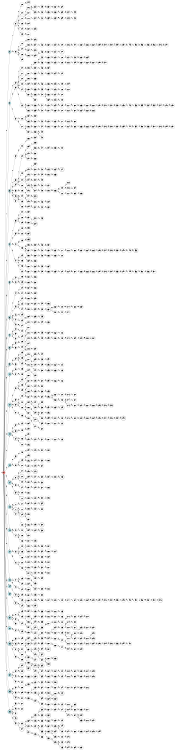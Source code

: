 digraph APTAALF {
__start0 [style = invis, shape = none, label = "", width = 0, height = 0];

rankdir=LR;
size="8,5";

s0 [style="filled", color="black", fillcolor="#ff817b" shape="circle", label="q0"];
s1 [style="rounded,filled", color="black", fillcolor="powderblue" shape="doublecircle", label="q1"];
s2 [style="filled", color="black", fillcolor="powderblue" shape="circle", label="q2"];
s3 [style="rounded,filled", color="black", fillcolor="powderblue" shape="doublecircle", label="q3"];
s4 [style="filled", color="black", fillcolor="powderblue" shape="circle", label="q4"];
s5 [style="filled", color="black", fillcolor="powderblue" shape="circle", label="q5"];
s6 [style="rounded,filled", color="black", fillcolor="powderblue" shape="doublecircle", label="q6"];
s7 [style="filled", color="black", fillcolor="powderblue" shape="circle", label="q7"];
s8 [style="rounded,filled", color="black", fillcolor="powderblue" shape="doublecircle", label="q8"];
s9 [style="rounded,filled", color="black", fillcolor="powderblue" shape="doublecircle", label="q9"];
s10 [style="filled", color="black", fillcolor="powderblue" shape="circle", label="q10"];
s11 [style="rounded,filled", color="black", fillcolor="powderblue" shape="doublecircle", label="q11"];
s12 [style="rounded,filled", color="black", fillcolor="powderblue" shape="doublecircle", label="q12"];
s13 [style="filled", color="black", fillcolor="powderblue" shape="circle", label="q13"];
s14 [style="rounded,filled", color="black", fillcolor="powderblue" shape="doublecircle", label="q14"];
s15 [style="filled", color="black", fillcolor="powderblue" shape="circle", label="q15"];
s16 [style="filled", color="black", fillcolor="powderblue" shape="circle", label="q16"];
s17 [style="filled", color="black", fillcolor="powderblue" shape="circle", label="q17"];
s18 [style="filled", color="black", fillcolor="powderblue" shape="circle", label="q18"];
s19 [style="filled", color="black", fillcolor="powderblue" shape="circle", label="q19"];
s20 [style="filled", color="black", fillcolor="powderblue" shape="circle", label="q20"];
s21 [style="rounded,filled", color="black", fillcolor="powderblue" shape="doublecircle", label="q21"];
s22 [style="filled", color="black", fillcolor="powderblue" shape="circle", label="q22"];
s23 [style="rounded,filled", color="black", fillcolor="powderblue" shape="doublecircle", label="q23"];
s24 [style="filled", color="black", fillcolor="powderblue" shape="circle", label="q24"];
s25 [style="rounded,filled", color="black", fillcolor="powderblue" shape="doublecircle", label="q25"];
s26 [style="rounded,filled", color="black", fillcolor="powderblue" shape="doublecircle", label="q26"];
s27 [style="rounded,filled", color="black", fillcolor="white" shape="doublecircle", label="q27"];
s28 [style="filled", color="black", fillcolor="white" shape="circle", label="q28"];
s29 [style="filled", color="black", fillcolor="white" shape="circle", label="q29"];
s30 [style="filled", color="black", fillcolor="white" shape="circle", label="q30"];
s31 [style="filled", color="black", fillcolor="white" shape="circle", label="q31"];
s32 [style="filled", color="black", fillcolor="white" shape="circle", label="q32"];
s33 [style="filled", color="black", fillcolor="white" shape="circle", label="q33"];
s34 [style="filled", color="black", fillcolor="white" shape="circle", label="q34"];
s35 [style="filled", color="black", fillcolor="white" shape="circle", label="q35"];
s36 [style="rounded,filled", color="black", fillcolor="white" shape="doublecircle", label="q36"];
s37 [style="filled", color="black", fillcolor="white" shape="circle", label="q37"];
s38 [style="filled", color="black", fillcolor="white" shape="circle", label="q38"];
s39 [style="filled", color="black", fillcolor="white" shape="circle", label="q39"];
s40 [style="filled", color="black", fillcolor="white" shape="circle", label="q40"];
s41 [style="filled", color="black", fillcolor="white" shape="circle", label="q41"];
s42 [style="filled", color="black", fillcolor="white" shape="circle", label="q42"];
s43 [style="filled", color="black", fillcolor="white" shape="circle", label="q43"];
s44 [style="filled", color="black", fillcolor="white" shape="circle", label="q44"];
s45 [style="filled", color="black", fillcolor="white" shape="circle", label="q45"];
s46 [style="filled", color="black", fillcolor="white" shape="circle", label="q46"];
s47 [style="filled", color="black", fillcolor="white" shape="circle", label="q47"];
s48 [style="filled", color="black", fillcolor="white" shape="circle", label="q48"];
s49 [style="filled", color="black", fillcolor="white" shape="circle", label="q49"];
s50 [style="filled", color="black", fillcolor="white" shape="circle", label="q50"];
s51 [style="filled", color="black", fillcolor="white" shape="circle", label="q51"];
s52 [style="filled", color="black", fillcolor="white" shape="circle", label="q52"];
s53 [style="filled", color="black", fillcolor="white" shape="circle", label="q53"];
s54 [style="filled", color="black", fillcolor="white" shape="circle", label="q54"];
s55 [style="filled", color="black", fillcolor="white" shape="circle", label="q55"];
s56 [style="filled", color="black", fillcolor="white" shape="circle", label="q56"];
s57 [style="filled", color="black", fillcolor="white" shape="circle", label="q57"];
s58 [style="filled", color="black", fillcolor="white" shape="circle", label="q58"];
s59 [style="filled", color="black", fillcolor="white" shape="circle", label="q59"];
s60 [style="rounded,filled", color="black", fillcolor="white" shape="doublecircle", label="q60"];
s61 [style="filled", color="black", fillcolor="white" shape="circle", label="q61"];
s62 [style="filled", color="black", fillcolor="white" shape="circle", label="q62"];
s63 [style="rounded,filled", color="black", fillcolor="white" shape="doublecircle", label="q63"];
s64 [style="rounded,filled", color="black", fillcolor="white" shape="doublecircle", label="q64"];
s65 [style="filled", color="black", fillcolor="white" shape="circle", label="q65"];
s66 [style="filled", color="black", fillcolor="white" shape="circle", label="q66"];
s67 [style="rounded,filled", color="black", fillcolor="white" shape="doublecircle", label="q67"];
s68 [style="filled", color="black", fillcolor="white" shape="circle", label="q68"];
s69 [style="rounded,filled", color="black", fillcolor="white" shape="doublecircle", label="q69"];
s70 [style="filled", color="black", fillcolor="white" shape="circle", label="q70"];
s71 [style="rounded,filled", color="black", fillcolor="white" shape="doublecircle", label="q71"];
s72 [style="filled", color="black", fillcolor="white" shape="circle", label="q72"];
s73 [style="filled", color="black", fillcolor="white" shape="circle", label="q73"];
s74 [style="filled", color="black", fillcolor="white" shape="circle", label="q74"];
s75 [style="filled", color="black", fillcolor="white" shape="circle", label="q75"];
s76 [style="filled", color="black", fillcolor="white" shape="circle", label="q76"];
s77 [style="filled", color="black", fillcolor="white" shape="circle", label="q77"];
s78 [style="filled", color="black", fillcolor="white" shape="circle", label="q78"];
s79 [style="rounded,filled", color="black", fillcolor="white" shape="doublecircle", label="q79"];
s80 [style="rounded,filled", color="black", fillcolor="white" shape="doublecircle", label="q80"];
s81 [style="filled", color="black", fillcolor="white" shape="circle", label="q81"];
s82 [style="filled", color="black", fillcolor="white" shape="circle", label="q82"];
s83 [style="filled", color="black", fillcolor="white" shape="circle", label="q83"];
s84 [style="filled", color="black", fillcolor="white" shape="circle", label="q84"];
s85 [style="filled", color="black", fillcolor="white" shape="circle", label="q85"];
s86 [style="rounded,filled", color="black", fillcolor="white" shape="doublecircle", label="q86"];
s87 [style="filled", color="black", fillcolor="white" shape="circle", label="q87"];
s88 [style="filled", color="black", fillcolor="white" shape="circle", label="q88"];
s89 [style="filled", color="black", fillcolor="white" shape="circle", label="q89"];
s90 [style="filled", color="black", fillcolor="white" shape="circle", label="q90"];
s91 [style="filled", color="black", fillcolor="white" shape="circle", label="q91"];
s92 [style="filled", color="black", fillcolor="white" shape="circle", label="q92"];
s93 [style="filled", color="black", fillcolor="white" shape="circle", label="q93"];
s94 [style="rounded,filled", color="black", fillcolor="white" shape="doublecircle", label="q94"];
s95 [style="filled", color="black", fillcolor="white" shape="circle", label="q95"];
s96 [style="filled", color="black", fillcolor="white" shape="circle", label="q96"];
s97 [style="filled", color="black", fillcolor="white" shape="circle", label="q97"];
s98 [style="rounded,filled", color="black", fillcolor="white" shape="doublecircle", label="q98"];
s99 [style="filled", color="black", fillcolor="white" shape="circle", label="q99"];
s100 [style="filled", color="black", fillcolor="white" shape="circle", label="q100"];
s101 [style="filled", color="black", fillcolor="white" shape="circle", label="q101"];
s102 [style="filled", color="black", fillcolor="white" shape="circle", label="q102"];
s103 [style="filled", color="black", fillcolor="white" shape="circle", label="q103"];
s104 [style="filled", color="black", fillcolor="white" shape="circle", label="q104"];
s105 [style="filled", color="black", fillcolor="white" shape="circle", label="q105"];
s106 [style="filled", color="black", fillcolor="white" shape="circle", label="q106"];
s107 [style="filled", color="black", fillcolor="white" shape="circle", label="q107"];
s108 [style="filled", color="black", fillcolor="white" shape="circle", label="q108"];
s109 [style="filled", color="black", fillcolor="white" shape="circle", label="q109"];
s110 [style="filled", color="black", fillcolor="white" shape="circle", label="q110"];
s111 [style="filled", color="black", fillcolor="white" shape="circle", label="q111"];
s112 [style="filled", color="black", fillcolor="white" shape="circle", label="q112"];
s113 [style="filled", color="black", fillcolor="white" shape="circle", label="q113"];
s114 [style="filled", color="black", fillcolor="white" shape="circle", label="q114"];
s115 [style="filled", color="black", fillcolor="white" shape="circle", label="q115"];
s116 [style="filled", color="black", fillcolor="white" shape="circle", label="q116"];
s117 [style="filled", color="black", fillcolor="white" shape="circle", label="q117"];
s118 [style="filled", color="black", fillcolor="white" shape="circle", label="q118"];
s119 [style="filled", color="black", fillcolor="white" shape="circle", label="q119"];
s120 [style="filled", color="black", fillcolor="white" shape="circle", label="q120"];
s121 [style="filled", color="black", fillcolor="white" shape="circle", label="q121"];
s122 [style="filled", color="black", fillcolor="white" shape="circle", label="q122"];
s123 [style="filled", color="black", fillcolor="white" shape="circle", label="q123"];
s124 [style="filled", color="black", fillcolor="white" shape="circle", label="q124"];
s125 [style="filled", color="black", fillcolor="white" shape="circle", label="q125"];
s126 [style="filled", color="black", fillcolor="white" shape="circle", label="q126"];
s127 [style="filled", color="black", fillcolor="white" shape="circle", label="q127"];
s128 [style="filled", color="black", fillcolor="white" shape="circle", label="q128"];
s129 [style="filled", color="black", fillcolor="white" shape="circle", label="q129"];
s130 [style="filled", color="black", fillcolor="white" shape="circle", label="q130"];
s131 [style="filled", color="black", fillcolor="white" shape="circle", label="q131"];
s132 [style="filled", color="black", fillcolor="white" shape="circle", label="q132"];
s133 [style="filled", color="black", fillcolor="white" shape="circle", label="q133"];
s134 [style="filled", color="black", fillcolor="white" shape="circle", label="q134"];
s135 [style="filled", color="black", fillcolor="white" shape="circle", label="q135"];
s136 [style="filled", color="black", fillcolor="white" shape="circle", label="q136"];
s137 [style="filled", color="black", fillcolor="white" shape="circle", label="q137"];
s138 [style="filled", color="black", fillcolor="white" shape="circle", label="q138"];
s139 [style="rounded,filled", color="black", fillcolor="white" shape="doublecircle", label="q139"];
s140 [style="filled", color="black", fillcolor="white" shape="circle", label="q140"];
s141 [style="filled", color="black", fillcolor="white" shape="circle", label="q141"];
s142 [style="filled", color="black", fillcolor="white" shape="circle", label="q142"];
s143 [style="filled", color="black", fillcolor="white" shape="circle", label="q143"];
s144 [style="filled", color="black", fillcolor="white" shape="circle", label="q144"];
s145 [style="rounded,filled", color="black", fillcolor="white" shape="doublecircle", label="q145"];
s146 [style="filled", color="black", fillcolor="white" shape="circle", label="q146"];
s147 [style="filled", color="black", fillcolor="white" shape="circle", label="q147"];
s148 [style="filled", color="black", fillcolor="white" shape="circle", label="q148"];
s149 [style="filled", color="black", fillcolor="white" shape="circle", label="q149"];
s150 [style="filled", color="black", fillcolor="white" shape="circle", label="q150"];
s151 [style="filled", color="black", fillcolor="white" shape="circle", label="q151"];
s152 [style="filled", color="black", fillcolor="white" shape="circle", label="q152"];
s153 [style="rounded,filled", color="black", fillcolor="white" shape="doublecircle", label="q153"];
s154 [style="filled", color="black", fillcolor="white" shape="circle", label="q154"];
s155 [style="filled", color="black", fillcolor="white" shape="circle", label="q155"];
s156 [style="filled", color="black", fillcolor="white" shape="circle", label="q156"];
s157 [style="filled", color="black", fillcolor="white" shape="circle", label="q157"];
s158 [style="filled", color="black", fillcolor="white" shape="circle", label="q158"];
s159 [style="filled", color="black", fillcolor="white" shape="circle", label="q159"];
s160 [style="filled", color="black", fillcolor="white" shape="circle", label="q160"];
s161 [style="filled", color="black", fillcolor="white" shape="circle", label="q161"];
s162 [style="filled", color="black", fillcolor="white" shape="circle", label="q162"];
s163 [style="filled", color="black", fillcolor="white" shape="circle", label="q163"];
s164 [style="filled", color="black", fillcolor="white" shape="circle", label="q164"];
s165 [style="filled", color="black", fillcolor="white" shape="circle", label="q165"];
s166 [style="filled", color="black", fillcolor="white" shape="circle", label="q166"];
s167 [style="filled", color="black", fillcolor="white" shape="circle", label="q167"];
s168 [style="filled", color="black", fillcolor="white" shape="circle", label="q168"];
s169 [style="filled", color="black", fillcolor="white" shape="circle", label="q169"];
s170 [style="filled", color="black", fillcolor="white" shape="circle", label="q170"];
s171 [style="filled", color="black", fillcolor="white" shape="circle", label="q171"];
s172 [style="rounded,filled", color="black", fillcolor="white" shape="doublecircle", label="q172"];
s173 [style="filled", color="black", fillcolor="white" shape="circle", label="q173"];
s174 [style="filled", color="black", fillcolor="white" shape="circle", label="q174"];
s175 [style="filled", color="black", fillcolor="white" shape="circle", label="q175"];
s176 [style="rounded,filled", color="black", fillcolor="white" shape="doublecircle", label="q176"];
s177 [style="filled", color="black", fillcolor="white" shape="circle", label="q177"];
s178 [style="filled", color="black", fillcolor="white" shape="circle", label="q178"];
s179 [style="rounded,filled", color="black", fillcolor="white" shape="doublecircle", label="q179"];
s180 [style="filled", color="black", fillcolor="white" shape="circle", label="q180"];
s181 [style="filled", color="black", fillcolor="white" shape="circle", label="q181"];
s182 [style="filled", color="black", fillcolor="white" shape="circle", label="q182"];
s183 [style="filled", color="black", fillcolor="white" shape="circle", label="q183"];
s184 [style="filled", color="black", fillcolor="white" shape="circle", label="q184"];
s185 [style="rounded,filled", color="black", fillcolor="white" shape="doublecircle", label="q185"];
s186 [style="filled", color="black", fillcolor="white" shape="circle", label="q186"];
s187 [style="filled", color="black", fillcolor="white" shape="circle", label="q187"];
s188 [style="filled", color="black", fillcolor="white" shape="circle", label="q188"];
s189 [style="filled", color="black", fillcolor="white" shape="circle", label="q189"];
s190 [style="filled", color="black", fillcolor="white" shape="circle", label="q190"];
s191 [style="filled", color="black", fillcolor="white" shape="circle", label="q191"];
s192 [style="filled", color="black", fillcolor="white" shape="circle", label="q192"];
s193 [style="filled", color="black", fillcolor="white" shape="circle", label="q193"];
s194 [style="rounded,filled", color="black", fillcolor="white" shape="doublecircle", label="q194"];
s195 [style="filled", color="black", fillcolor="white" shape="circle", label="q195"];
s196 [style="filled", color="black", fillcolor="white" shape="circle", label="q196"];
s197 [style="filled", color="black", fillcolor="white" shape="circle", label="q197"];
s198 [style="rounded,filled", color="black", fillcolor="white" shape="doublecircle", label="q198"];
s199 [style="filled", color="black", fillcolor="white" shape="circle", label="q199"];
s200 [style="filled", color="black", fillcolor="white" shape="circle", label="q200"];
s201 [style="filled", color="black", fillcolor="white" shape="circle", label="q201"];
s202 [style="filled", color="black", fillcolor="white" shape="circle", label="q202"];
s203 [style="filled", color="black", fillcolor="white" shape="circle", label="q203"];
s204 [style="rounded,filled", color="black", fillcolor="white" shape="doublecircle", label="q204"];
s205 [style="rounded,filled", color="black", fillcolor="white" shape="doublecircle", label="q205"];
s206 [style="filled", color="black", fillcolor="white" shape="circle", label="q206"];
s207 [style="filled", color="black", fillcolor="white" shape="circle", label="q207"];
s208 [style="filled", color="black", fillcolor="white" shape="circle", label="q208"];
s209 [style="filled", color="black", fillcolor="white" shape="circle", label="q209"];
s210 [style="filled", color="black", fillcolor="white" shape="circle", label="q210"];
s211 [style="filled", color="black", fillcolor="white" shape="circle", label="q211"];
s212 [style="filled", color="black", fillcolor="white" shape="circle", label="q212"];
s213 [style="filled", color="black", fillcolor="white" shape="circle", label="q213"];
s214 [style="rounded,filled", color="black", fillcolor="white" shape="doublecircle", label="q214"];
s215 [style="filled", color="black", fillcolor="white" shape="circle", label="q215"];
s216 [style="filled", color="black", fillcolor="white" shape="circle", label="q216"];
s217 [style="filled", color="black", fillcolor="white" shape="circle", label="q217"];
s218 [style="filled", color="black", fillcolor="white" shape="circle", label="q218"];
s219 [style="filled", color="black", fillcolor="white" shape="circle", label="q219"];
s220 [style="filled", color="black", fillcolor="white" shape="circle", label="q220"];
s221 [style="filled", color="black", fillcolor="white" shape="circle", label="q221"];
s222 [style="filled", color="black", fillcolor="white" shape="circle", label="q222"];
s223 [style="filled", color="black", fillcolor="white" shape="circle", label="q223"];
s224 [style="filled", color="black", fillcolor="white" shape="circle", label="q224"];
s225 [style="filled", color="black", fillcolor="white" shape="circle", label="q225"];
s226 [style="filled", color="black", fillcolor="white" shape="circle", label="q226"];
s227 [style="filled", color="black", fillcolor="white" shape="circle", label="q227"];
s228 [style="filled", color="black", fillcolor="white" shape="circle", label="q228"];
s229 [style="filled", color="black", fillcolor="white" shape="circle", label="q229"];
s230 [style="filled", color="black", fillcolor="white" shape="circle", label="q230"];
s231 [style="filled", color="black", fillcolor="white" shape="circle", label="q231"];
s232 [style="filled", color="black", fillcolor="white" shape="circle", label="q232"];
s233 [style="filled", color="black", fillcolor="white" shape="circle", label="q233"];
s234 [style="filled", color="black", fillcolor="white" shape="circle", label="q234"];
s235 [style="filled", color="black", fillcolor="white" shape="circle", label="q235"];
s236 [style="filled", color="black", fillcolor="white" shape="circle", label="q236"];
s237 [style="filled", color="black", fillcolor="white" shape="circle", label="q237"];
s238 [style="filled", color="black", fillcolor="white" shape="circle", label="q238"];
s239 [style="filled", color="black", fillcolor="white" shape="circle", label="q239"];
s240 [style="filled", color="black", fillcolor="white" shape="circle", label="q240"];
s241 [style="filled", color="black", fillcolor="white" shape="circle", label="q241"];
s242 [style="filled", color="black", fillcolor="white" shape="circle", label="q242"];
s243 [style="filled", color="black", fillcolor="white" shape="circle", label="q243"];
s244 [style="filled", color="black", fillcolor="white" shape="circle", label="q244"];
s245 [style="filled", color="black", fillcolor="white" shape="circle", label="q245"];
s246 [style="filled", color="black", fillcolor="white" shape="circle", label="q246"];
s247 [style="filled", color="black", fillcolor="white" shape="circle", label="q247"];
s248 [style="filled", color="black", fillcolor="white" shape="circle", label="q248"];
s249 [style="filled", color="black", fillcolor="white" shape="circle", label="q249"];
s250 [style="filled", color="black", fillcolor="white" shape="circle", label="q250"];
s251 [style="filled", color="black", fillcolor="white" shape="circle", label="q251"];
s252 [style="filled", color="black", fillcolor="white" shape="circle", label="q252"];
s253 [style="filled", color="black", fillcolor="white" shape="circle", label="q253"];
s254 [style="rounded,filled", color="black", fillcolor="white" shape="doublecircle", label="q254"];
s255 [style="rounded,filled", color="black", fillcolor="white" shape="doublecircle", label="q255"];
s256 [style="filled", color="black", fillcolor="white" shape="circle", label="q256"];
s257 [style="filled", color="black", fillcolor="white" shape="circle", label="q257"];
s258 [style="filled", color="black", fillcolor="white" shape="circle", label="q258"];
s259 [style="filled", color="black", fillcolor="white" shape="circle", label="q259"];
s260 [style="filled", color="black", fillcolor="white" shape="circle", label="q260"];
s261 [style="filled", color="black", fillcolor="white" shape="circle", label="q261"];
s262 [style="filled", color="black", fillcolor="white" shape="circle", label="q262"];
s263 [style="filled", color="black", fillcolor="white" shape="circle", label="q263"];
s264 [style="filled", color="black", fillcolor="white" shape="circle", label="q264"];
s265 [style="filled", color="black", fillcolor="white" shape="circle", label="q265"];
s266 [style="filled", color="black", fillcolor="white" shape="circle", label="q266"];
s267 [style="filled", color="black", fillcolor="white" shape="circle", label="q267"];
s268 [style="filled", color="black", fillcolor="white" shape="circle", label="q268"];
s269 [style="filled", color="black", fillcolor="white" shape="circle", label="q269"];
s270 [style="filled", color="black", fillcolor="white" shape="circle", label="q270"];
s271 [style="filled", color="black", fillcolor="white" shape="circle", label="q271"];
s272 [style="filled", color="black", fillcolor="white" shape="circle", label="q272"];
s273 [style="filled", color="black", fillcolor="white" shape="circle", label="q273"];
s274 [style="filled", color="black", fillcolor="white" shape="circle", label="q274"];
s275 [style="filled", color="black", fillcolor="white" shape="circle", label="q275"];
s276 [style="filled", color="black", fillcolor="white" shape="circle", label="q276"];
s277 [style="filled", color="black", fillcolor="white" shape="circle", label="q277"];
s278 [style="filled", color="black", fillcolor="white" shape="circle", label="q278"];
s279 [style="filled", color="black", fillcolor="white" shape="circle", label="q279"];
s280 [style="filled", color="black", fillcolor="white" shape="circle", label="q280"];
s281 [style="filled", color="black", fillcolor="white" shape="circle", label="q281"];
s282 [style="filled", color="black", fillcolor="white" shape="circle", label="q282"];
s283 [style="filled", color="black", fillcolor="white" shape="circle", label="q283"];
s284 [style="filled", color="black", fillcolor="white" shape="circle", label="q284"];
s285 [style="filled", color="black", fillcolor="white" shape="circle", label="q285"];
s286 [style="filled", color="black", fillcolor="white" shape="circle", label="q286"];
s287 [style="filled", color="black", fillcolor="white" shape="circle", label="q287"];
s288 [style="filled", color="black", fillcolor="white" shape="circle", label="q288"];
s289 [style="filled", color="black", fillcolor="white" shape="circle", label="q289"];
s290 [style="filled", color="black", fillcolor="white" shape="circle", label="q290"];
s291 [style="filled", color="black", fillcolor="white" shape="circle", label="q291"];
s292 [style="filled", color="black", fillcolor="white" shape="circle", label="q292"];
s293 [style="filled", color="black", fillcolor="white" shape="circle", label="q293"];
s294 [style="filled", color="black", fillcolor="white" shape="circle", label="q294"];
s295 [style="filled", color="black", fillcolor="white" shape="circle", label="q295"];
s296 [style="filled", color="black", fillcolor="white" shape="circle", label="q296"];
s297 [style="filled", color="black", fillcolor="white" shape="circle", label="q297"];
s298 [style="filled", color="black", fillcolor="white" shape="circle", label="q298"];
s299 [style="filled", color="black", fillcolor="white" shape="circle", label="q299"];
s300 [style="filled", color="black", fillcolor="white" shape="circle", label="q300"];
s301 [style="filled", color="black", fillcolor="white" shape="circle", label="q301"];
s302 [style="filled", color="black", fillcolor="white" shape="circle", label="q302"];
s303 [style="filled", color="black", fillcolor="white" shape="circle", label="q303"];
s304 [style="filled", color="black", fillcolor="white" shape="circle", label="q304"];
s305 [style="filled", color="black", fillcolor="white" shape="circle", label="q305"];
s306 [style="filled", color="black", fillcolor="white" shape="circle", label="q306"];
s307 [style="filled", color="black", fillcolor="white" shape="circle", label="q307"];
s308 [style="filled", color="black", fillcolor="white" shape="circle", label="q308"];
s309 [style="filled", color="black", fillcolor="white" shape="circle", label="q309"];
s310 [style="filled", color="black", fillcolor="white" shape="circle", label="q310"];
s311 [style="filled", color="black", fillcolor="white" shape="circle", label="q311"];
s312 [style="filled", color="black", fillcolor="white" shape="circle", label="q312"];
s313 [style="filled", color="black", fillcolor="white" shape="circle", label="q313"];
s314 [style="filled", color="black", fillcolor="white" shape="circle", label="q314"];
s315 [style="filled", color="black", fillcolor="white" shape="circle", label="q315"];
s316 [style="filled", color="black", fillcolor="white" shape="circle", label="q316"];
s317 [style="rounded,filled", color="black", fillcolor="white" shape="doublecircle", label="q317"];
s318 [style="filled", color="black", fillcolor="white" shape="circle", label="q318"];
s319 [style="filled", color="black", fillcolor="white" shape="circle", label="q319"];
s320 [style="rounded,filled", color="black", fillcolor="white" shape="doublecircle", label="q320"];
s321 [style="filled", color="black", fillcolor="white" shape="circle", label="q321"];
s322 [style="filled", color="black", fillcolor="white" shape="circle", label="q322"];
s323 [style="filled", color="black", fillcolor="white" shape="circle", label="q323"];
s324 [style="filled", color="black", fillcolor="white" shape="circle", label="q324"];
s325 [style="filled", color="black", fillcolor="white" shape="circle", label="q325"];
s326 [style="filled", color="black", fillcolor="white" shape="circle", label="q326"];
s327 [style="filled", color="black", fillcolor="white" shape="circle", label="q327"];
s328 [style="filled", color="black", fillcolor="white" shape="circle", label="q328"];
s329 [style="filled", color="black", fillcolor="white" shape="circle", label="q329"];
s330 [style="rounded,filled", color="black", fillcolor="white" shape="doublecircle", label="q330"];
s331 [style="filled", color="black", fillcolor="white" shape="circle", label="q331"];
s332 [style="filled", color="black", fillcolor="white" shape="circle", label="q332"];
s333 [style="filled", color="black", fillcolor="white" shape="circle", label="q333"];
s334 [style="rounded,filled", color="black", fillcolor="white" shape="doublecircle", label="q334"];
s335 [style="filled", color="black", fillcolor="white" shape="circle", label="q335"];
s336 [style="filled", color="black", fillcolor="white" shape="circle", label="q336"];
s337 [style="filled", color="black", fillcolor="white" shape="circle", label="q337"];
s338 [style="filled", color="black", fillcolor="white" shape="circle", label="q338"];
s339 [style="filled", color="black", fillcolor="white" shape="circle", label="q339"];
s340 [style="filled", color="black", fillcolor="white" shape="circle", label="q340"];
s341 [style="filled", color="black", fillcolor="white" shape="circle", label="q341"];
s342 [style="filled", color="black", fillcolor="white" shape="circle", label="q342"];
s343 [style="filled", color="black", fillcolor="white" shape="circle", label="q343"];
s344 [style="filled", color="black", fillcolor="white" shape="circle", label="q344"];
s345 [style="filled", color="black", fillcolor="white" shape="circle", label="q345"];
s346 [style="filled", color="black", fillcolor="white" shape="circle", label="q346"];
s347 [style="filled", color="black", fillcolor="white" shape="circle", label="q347"];
s348 [style="filled", color="black", fillcolor="white" shape="circle", label="q348"];
s349 [style="filled", color="black", fillcolor="white" shape="circle", label="q349"];
s350 [style="filled", color="black", fillcolor="white" shape="circle", label="q350"];
s351 [style="filled", color="black", fillcolor="white" shape="circle", label="q351"];
s352 [style="filled", color="black", fillcolor="white" shape="circle", label="q352"];
s353 [style="filled", color="black", fillcolor="white" shape="circle", label="q353"];
s354 [style="filled", color="black", fillcolor="white" shape="circle", label="q354"];
s355 [style="filled", color="black", fillcolor="white" shape="circle", label="q355"];
s356 [style="filled", color="black", fillcolor="white" shape="circle", label="q356"];
s357 [style="filled", color="black", fillcolor="white" shape="circle", label="q357"];
s358 [style="filled", color="black", fillcolor="white" shape="circle", label="q358"];
s359 [style="filled", color="black", fillcolor="white" shape="circle", label="q359"];
s360 [style="filled", color="black", fillcolor="white" shape="circle", label="q360"];
s361 [style="filled", color="black", fillcolor="white" shape="circle", label="q361"];
s362 [style="filled", color="black", fillcolor="white" shape="circle", label="q362"];
s363 [style="filled", color="black", fillcolor="white" shape="circle", label="q363"];
s364 [style="filled", color="black", fillcolor="white" shape="circle", label="q364"];
s365 [style="filled", color="black", fillcolor="white" shape="circle", label="q365"];
s366 [style="filled", color="black", fillcolor="white" shape="circle", label="q366"];
s367 [style="filled", color="black", fillcolor="white" shape="circle", label="q367"];
s368 [style="filled", color="black", fillcolor="white" shape="circle", label="q368"];
s369 [style="filled", color="black", fillcolor="white" shape="circle", label="q369"];
s370 [style="filled", color="black", fillcolor="white" shape="circle", label="q370"];
s371 [style="filled", color="black", fillcolor="white" shape="circle", label="q371"];
s372 [style="filled", color="black", fillcolor="white" shape="circle", label="q372"];
s373 [style="filled", color="black", fillcolor="white" shape="circle", label="q373"];
s374 [style="filled", color="black", fillcolor="white" shape="circle", label="q374"];
s375 [style="rounded,filled", color="black", fillcolor="white" shape="doublecircle", label="q375"];
s376 [style="filled", color="black", fillcolor="white" shape="circle", label="q376"];
s377 [style="filled", color="black", fillcolor="white" shape="circle", label="q377"];
s378 [style="filled", color="black", fillcolor="white" shape="circle", label="q378"];
s379 [style="rounded,filled", color="black", fillcolor="white" shape="doublecircle", label="q379"];
s380 [style="filled", color="black", fillcolor="white" shape="circle", label="q380"];
s381 [style="filled", color="black", fillcolor="white" shape="circle", label="q381"];
s382 [style="filled", color="black", fillcolor="white" shape="circle", label="q382"];
s383 [style="filled", color="black", fillcolor="white" shape="circle", label="q383"];
s384 [style="filled", color="black", fillcolor="white" shape="circle", label="q384"];
s385 [style="filled", color="black", fillcolor="white" shape="circle", label="q385"];
s386 [style="filled", color="black", fillcolor="white" shape="circle", label="q386"];
s387 [style="filled", color="black", fillcolor="white" shape="circle", label="q387"];
s388 [style="filled", color="black", fillcolor="white" shape="circle", label="q388"];
s389 [style="filled", color="black", fillcolor="white" shape="circle", label="q389"];
s390 [style="filled", color="black", fillcolor="white" shape="circle", label="q390"];
s391 [style="filled", color="black", fillcolor="white" shape="circle", label="q391"];
s392 [style="filled", color="black", fillcolor="white" shape="circle", label="q392"];
s393 [style="filled", color="black", fillcolor="white" shape="circle", label="q393"];
s394 [style="filled", color="black", fillcolor="white" shape="circle", label="q394"];
s395 [style="filled", color="black", fillcolor="white" shape="circle", label="q395"];
s396 [style="filled", color="black", fillcolor="white" shape="circle", label="q396"];
s397 [style="filled", color="black", fillcolor="white" shape="circle", label="q397"];
s398 [style="filled", color="black", fillcolor="white" shape="circle", label="q398"];
s399 [style="filled", color="black", fillcolor="white" shape="circle", label="q399"];
s400 [style="filled", color="black", fillcolor="white" shape="circle", label="q400"];
s401 [style="filled", color="black", fillcolor="white" shape="circle", label="q401"];
s402 [style="filled", color="black", fillcolor="white" shape="circle", label="q402"];
s403 [style="filled", color="black", fillcolor="white" shape="circle", label="q403"];
s404 [style="filled", color="black", fillcolor="white" shape="circle", label="q404"];
s405 [style="filled", color="black", fillcolor="white" shape="circle", label="q405"];
s406 [style="filled", color="black", fillcolor="white" shape="circle", label="q406"];
s407 [style="filled", color="black", fillcolor="white" shape="circle", label="q407"];
s408 [style="filled", color="black", fillcolor="white" shape="circle", label="q408"];
s409 [style="filled", color="black", fillcolor="white" shape="circle", label="q409"];
s410 [style="rounded,filled", color="black", fillcolor="white" shape="doublecircle", label="q410"];
s411 [style="filled", color="black", fillcolor="white" shape="circle", label="q411"];
s412 [style="filled", color="black", fillcolor="white" shape="circle", label="q412"];
s413 [style="filled", color="black", fillcolor="white" shape="circle", label="q413"];
s414 [style="filled", color="black", fillcolor="white" shape="circle", label="q414"];
s415 [style="filled", color="black", fillcolor="white" shape="circle", label="q415"];
s416 [style="rounded,filled", color="black", fillcolor="white" shape="doublecircle", label="q416"];
s417 [style="filled", color="black", fillcolor="white" shape="circle", label="q417"];
s418 [style="filled", color="black", fillcolor="white" shape="circle", label="q418"];
s419 [style="filled", color="black", fillcolor="white" shape="circle", label="q419"];
s420 [style="filled", color="black", fillcolor="white" shape="circle", label="q420"];
s421 [style="filled", color="black", fillcolor="white" shape="circle", label="q421"];
s422 [style="filled", color="black", fillcolor="white" shape="circle", label="q422"];
s423 [style="filled", color="black", fillcolor="white" shape="circle", label="q423"];
s424 [style="filled", color="black", fillcolor="white" shape="circle", label="q424"];
s425 [style="filled", color="black", fillcolor="white" shape="circle", label="q425"];
s426 [style="filled", color="black", fillcolor="white" shape="circle", label="q426"];
s427 [style="filled", color="black", fillcolor="white" shape="circle", label="q427"];
s428 [style="filled", color="black", fillcolor="white" shape="circle", label="q428"];
s429 [style="filled", color="black", fillcolor="white" shape="circle", label="q429"];
s430 [style="filled", color="black", fillcolor="white" shape="circle", label="q430"];
s431 [style="filled", color="black", fillcolor="white" shape="circle", label="q431"];
s432 [style="filled", color="black", fillcolor="white" shape="circle", label="q432"];
s433 [style="filled", color="black", fillcolor="white" shape="circle", label="q433"];
s434 [style="filled", color="black", fillcolor="white" shape="circle", label="q434"];
s435 [style="filled", color="black", fillcolor="white" shape="circle", label="q435"];
s436 [style="filled", color="black", fillcolor="white" shape="circle", label="q436"];
s437 [style="rounded,filled", color="black", fillcolor="white" shape="doublecircle", label="q437"];
s438 [style="filled", color="black", fillcolor="white" shape="circle", label="q438"];
s439 [style="filled", color="black", fillcolor="white" shape="circle", label="q439"];
s440 [style="filled", color="black", fillcolor="white" shape="circle", label="q440"];
s441 [style="rounded,filled", color="black", fillcolor="white" shape="doublecircle", label="q441"];
s442 [style="filled", color="black", fillcolor="white" shape="circle", label="q442"];
s443 [style="filled", color="black", fillcolor="white" shape="circle", label="q443"];
s444 [style="filled", color="black", fillcolor="white" shape="circle", label="q444"];
s445 [style="filled", color="black", fillcolor="white" shape="circle", label="q445"];
s446 [style="filled", color="black", fillcolor="white" shape="circle", label="q446"];
s447 [style="filled", color="black", fillcolor="white" shape="circle", label="q447"];
s448 [style="rounded,filled", color="black", fillcolor="white" shape="doublecircle", label="q448"];
s449 [style="filled", color="black", fillcolor="white" shape="circle", label="q449"];
s450 [style="rounded,filled", color="black", fillcolor="white" shape="doublecircle", label="q450"];
s451 [style="filled", color="black", fillcolor="white" shape="circle", label="q451"];
s452 [style="filled", color="black", fillcolor="white" shape="circle", label="q452"];
s453 [style="filled", color="black", fillcolor="white" shape="circle", label="q453"];
s454 [style="filled", color="black", fillcolor="white" shape="circle", label="q454"];
s455 [style="filled", color="black", fillcolor="white" shape="circle", label="q455"];
s456 [style="filled", color="black", fillcolor="white" shape="circle", label="q456"];
s457 [style="filled", color="black", fillcolor="white" shape="circle", label="q457"];
s458 [style="filled", color="black", fillcolor="white" shape="circle", label="q458"];
s459 [style="filled", color="black", fillcolor="white" shape="circle", label="q459"];
s460 [style="filled", color="black", fillcolor="white" shape="circle", label="q460"];
s461 [style="filled", color="black", fillcolor="white" shape="circle", label="q461"];
s462 [style="filled", color="black", fillcolor="white" shape="circle", label="q462"];
s463 [style="filled", color="black", fillcolor="white" shape="circle", label="q463"];
s464 [style="filled", color="black", fillcolor="white" shape="circle", label="q464"];
s465 [style="filled", color="black", fillcolor="white" shape="circle", label="q465"];
s466 [style="filled", color="black", fillcolor="white" shape="circle", label="q466"];
s467 [style="filled", color="black", fillcolor="white" shape="circle", label="q467"];
s468 [style="filled", color="black", fillcolor="white" shape="circle", label="q468"];
s469 [style="filled", color="black", fillcolor="white" shape="circle", label="q469"];
s470 [style="filled", color="black", fillcolor="white" shape="circle", label="q470"];
s471 [style="filled", color="black", fillcolor="white" shape="circle", label="q471"];
s472 [style="filled", color="black", fillcolor="white" shape="circle", label="q472"];
s473 [style="filled", color="black", fillcolor="white" shape="circle", label="q473"];
s474 [style="filled", color="black", fillcolor="white" shape="circle", label="q474"];
s475 [style="filled", color="black", fillcolor="white" shape="circle", label="q475"];
s476 [style="filled", color="black", fillcolor="white" shape="circle", label="q476"];
s477 [style="filled", color="black", fillcolor="white" shape="circle", label="q477"];
s478 [style="filled", color="black", fillcolor="white" shape="circle", label="q478"];
s479 [style="filled", color="black", fillcolor="white" shape="circle", label="q479"];
s480 [style="filled", color="black", fillcolor="white" shape="circle", label="q480"];
s481 [style="filled", color="black", fillcolor="white" shape="circle", label="q481"];
s482 [style="filled", color="black", fillcolor="white" shape="circle", label="q482"];
s483 [style="filled", color="black", fillcolor="white" shape="circle", label="q483"];
s484 [style="filled", color="black", fillcolor="white" shape="circle", label="q484"];
s485 [style="filled", color="black", fillcolor="white" shape="circle", label="q485"];
s486 [style="filled", color="black", fillcolor="white" shape="circle", label="q486"];
s487 [style="filled", color="black", fillcolor="white" shape="circle", label="q487"];
s488 [style="filled", color="black", fillcolor="white" shape="circle", label="q488"];
s489 [style="filled", color="black", fillcolor="white" shape="circle", label="q489"];
s490 [style="filled", color="black", fillcolor="white" shape="circle", label="q490"];
s491 [style="filled", color="black", fillcolor="white" shape="circle", label="q491"];
s492 [style="filled", color="black", fillcolor="white" shape="circle", label="q492"];
s493 [style="rounded,filled", color="black", fillcolor="white" shape="doublecircle", label="q493"];
s494 [style="filled", color="black", fillcolor="white" shape="circle", label="q494"];
s495 [style="filled", color="black", fillcolor="white" shape="circle", label="q495"];
s496 [style="filled", color="black", fillcolor="white" shape="circle", label="q496"];
s497 [style="filled", color="black", fillcolor="white" shape="circle", label="q497"];
s498 [style="filled", color="black", fillcolor="white" shape="circle", label="q498"];
s499 [style="filled", color="black", fillcolor="white" shape="circle", label="q499"];
s500 [style="filled", color="black", fillcolor="white" shape="circle", label="q500"];
s501 [style="filled", color="black", fillcolor="white" shape="circle", label="q501"];
s502 [style="filled", color="black", fillcolor="white" shape="circle", label="q502"];
s503 [style="filled", color="black", fillcolor="white" shape="circle", label="q503"];
s504 [style="filled", color="black", fillcolor="white" shape="circle", label="q504"];
s505 [style="filled", color="black", fillcolor="white" shape="circle", label="q505"];
s506 [style="filled", color="black", fillcolor="white" shape="circle", label="q506"];
s507 [style="filled", color="black", fillcolor="white" shape="circle", label="q507"];
s508 [style="filled", color="black", fillcolor="white" shape="circle", label="q508"];
s509 [style="filled", color="black", fillcolor="white" shape="circle", label="q509"];
s510 [style="filled", color="black", fillcolor="white" shape="circle", label="q510"];
s511 [style="filled", color="black", fillcolor="white" shape="circle", label="q511"];
s512 [style="filled", color="black", fillcolor="white" shape="circle", label="q512"];
s513 [style="filled", color="black", fillcolor="white" shape="circle", label="q513"];
s514 [style="filled", color="black", fillcolor="white" shape="circle", label="q514"];
s515 [style="filled", color="black", fillcolor="white" shape="circle", label="q515"];
s516 [style="filled", color="black", fillcolor="white" shape="circle", label="q516"];
s517 [style="filled", color="black", fillcolor="white" shape="circle", label="q517"];
s518 [style="filled", color="black", fillcolor="white" shape="circle", label="q518"];
s519 [style="rounded,filled", color="black", fillcolor="white" shape="doublecircle", label="q519"];
s520 [style="filled", color="black", fillcolor="white" shape="circle", label="q520"];
s521 [style="rounded,filled", color="black", fillcolor="white" shape="doublecircle", label="q521"];
s522 [style="rounded,filled", color="black", fillcolor="white" shape="doublecircle", label="q522"];
s523 [style="filled", color="black", fillcolor="white" shape="circle", label="q523"];
s524 [style="filled", color="black", fillcolor="white" shape="circle", label="q524"];
s525 [style="filled", color="black", fillcolor="white" shape="circle", label="q525"];
s526 [style="filled", color="black", fillcolor="white" shape="circle", label="q526"];
s527 [style="filled", color="black", fillcolor="white" shape="circle", label="q527"];
s528 [style="filled", color="black", fillcolor="white" shape="circle", label="q528"];
s529 [style="filled", color="black", fillcolor="white" shape="circle", label="q529"];
s530 [style="filled", color="black", fillcolor="white" shape="circle", label="q530"];
s531 [style="filled", color="black", fillcolor="white" shape="circle", label="q531"];
s532 [style="filled", color="black", fillcolor="white" shape="circle", label="q532"];
s533 [style="filled", color="black", fillcolor="white" shape="circle", label="q533"];
s534 [style="filled", color="black", fillcolor="white" shape="circle", label="q534"];
s535 [style="filled", color="black", fillcolor="white" shape="circle", label="q535"];
s536 [style="filled", color="black", fillcolor="white" shape="circle", label="q536"];
s537 [style="filled", color="black", fillcolor="white" shape="circle", label="q537"];
s538 [style="filled", color="black", fillcolor="white" shape="circle", label="q538"];
s539 [style="filled", color="black", fillcolor="white" shape="circle", label="q539"];
s540 [style="filled", color="black", fillcolor="white" shape="circle", label="q540"];
s541 [style="rounded,filled", color="black", fillcolor="white" shape="doublecircle", label="q541"];
s542 [style="filled", color="black", fillcolor="white" shape="circle", label="q542"];
s543 [style="rounded,filled", color="black", fillcolor="white" shape="doublecircle", label="q543"];
s544 [style="filled", color="black", fillcolor="white" shape="circle", label="q544"];
s545 [style="filled", color="black", fillcolor="white" shape="circle", label="q545"];
s546 [style="filled", color="black", fillcolor="white" shape="circle", label="q546"];
s547 [style="filled", color="black", fillcolor="white" shape="circle", label="q547"];
s548 [style="filled", color="black", fillcolor="white" shape="circle", label="q548"];
s549 [style="filled", color="black", fillcolor="white" shape="circle", label="q549"];
s550 [style="filled", color="black", fillcolor="white" shape="circle", label="q550"];
s551 [style="rounded,filled", color="black", fillcolor="white" shape="doublecircle", label="q551"];
s552 [style="filled", color="black", fillcolor="white" shape="circle", label="q552"];
s553 [style="filled", color="black", fillcolor="white" shape="circle", label="q553"];
s554 [style="filled", color="black", fillcolor="white" shape="circle", label="q554"];
s555 [style="filled", color="black", fillcolor="white" shape="circle", label="q555"];
s556 [style="filled", color="black", fillcolor="white" shape="circle", label="q556"];
s557 [style="filled", color="black", fillcolor="white" shape="circle", label="q557"];
s558 [style="filled", color="black", fillcolor="white" shape="circle", label="q558"];
s559 [style="filled", color="black", fillcolor="white" shape="circle", label="q559"];
s560 [style="filled", color="black", fillcolor="white" shape="circle", label="q560"];
s561 [style="filled", color="black", fillcolor="white" shape="circle", label="q561"];
s562 [style="filled", color="black", fillcolor="white" shape="circle", label="q562"];
s563 [style="filled", color="black", fillcolor="white" shape="circle", label="q563"];
s564 [style="filled", color="black", fillcolor="white" shape="circle", label="q564"];
s565 [style="filled", color="black", fillcolor="white" shape="circle", label="q565"];
s566 [style="filled", color="black", fillcolor="white" shape="circle", label="q566"];
s567 [style="filled", color="black", fillcolor="white" shape="circle", label="q567"];
s568 [style="filled", color="black", fillcolor="white" shape="circle", label="q568"];
s569 [style="filled", color="black", fillcolor="white" shape="circle", label="q569"];
s570 [style="filled", color="black", fillcolor="white" shape="circle", label="q570"];
s571 [style="filled", color="black", fillcolor="white" shape="circle", label="q571"];
s572 [style="filled", color="black", fillcolor="white" shape="circle", label="q572"];
s573 [style="filled", color="black", fillcolor="white" shape="circle", label="q573"];
s574 [style="filled", color="black", fillcolor="white" shape="circle", label="q574"];
s575 [style="filled", color="black", fillcolor="white" shape="circle", label="q575"];
s576 [style="filled", color="black", fillcolor="white" shape="circle", label="q576"];
s577 [style="filled", color="black", fillcolor="white" shape="circle", label="q577"];
s578 [style="filled", color="black", fillcolor="white" shape="circle", label="q578"];
s579 [style="filled", color="black", fillcolor="white" shape="circle", label="q579"];
s580 [style="filled", color="black", fillcolor="white" shape="circle", label="q580"];
s581 [style="filled", color="black", fillcolor="white" shape="circle", label="q581"];
s582 [style="filled", color="black", fillcolor="white" shape="circle", label="q582"];
s583 [style="filled", color="black", fillcolor="white" shape="circle", label="q583"];
s584 [style="filled", color="black", fillcolor="white" shape="circle", label="q584"];
s585 [style="filled", color="black", fillcolor="white" shape="circle", label="q585"];
s586 [style="rounded,filled", color="black", fillcolor="white" shape="doublecircle", label="q586"];
s587 [style="rounded,filled", color="black", fillcolor="white" shape="doublecircle", label="q587"];
s588 [style="filled", color="black", fillcolor="white" shape="circle", label="q588"];
s589 [style="filled", color="black", fillcolor="white" shape="circle", label="q589"];
s590 [style="filled", color="black", fillcolor="white" shape="circle", label="q590"];
s591 [style="filled", color="black", fillcolor="white" shape="circle", label="q591"];
s592 [style="rounded,filled", color="black", fillcolor="white" shape="doublecircle", label="q592"];
s593 [style="filled", color="black", fillcolor="white" shape="circle", label="q593"];
s594 [style="filled", color="black", fillcolor="white" shape="circle", label="q594"];
s595 [style="filled", color="black", fillcolor="white" shape="circle", label="q595"];
s596 [style="filled", color="black", fillcolor="white" shape="circle", label="q596"];
s597 [style="filled", color="black", fillcolor="white" shape="circle", label="q597"];
s598 [style="filled", color="black", fillcolor="white" shape="circle", label="q598"];
s599 [style="filled", color="black", fillcolor="white" shape="circle", label="q599"];
s600 [style="filled", color="black", fillcolor="white" shape="circle", label="q600"];
s601 [style="filled", color="black", fillcolor="white" shape="circle", label="q601"];
s602 [style="filled", color="black", fillcolor="white" shape="circle", label="q602"];
s603 [style="filled", color="black", fillcolor="white" shape="circle", label="q603"];
s604 [style="filled", color="black", fillcolor="white" shape="circle", label="q604"];
s605 [style="filled", color="black", fillcolor="white" shape="circle", label="q605"];
s606 [style="filled", color="black", fillcolor="white" shape="circle", label="q606"];
s607 [style="filled", color="black", fillcolor="white" shape="circle", label="q607"];
s608 [style="filled", color="black", fillcolor="white" shape="circle", label="q608"];
s609 [style="filled", color="black", fillcolor="white" shape="circle", label="q609"];
s610 [style="filled", color="black", fillcolor="white" shape="circle", label="q610"];
s611 [style="filled", color="black", fillcolor="white" shape="circle", label="q611"];
s612 [style="filled", color="black", fillcolor="white" shape="circle", label="q612"];
s613 [style="filled", color="black", fillcolor="white" shape="circle", label="q613"];
s614 [style="filled", color="black", fillcolor="white" shape="circle", label="q614"];
s615 [style="filled", color="black", fillcolor="white" shape="circle", label="q615"];
s616 [style="filled", color="black", fillcolor="white" shape="circle", label="q616"];
s617 [style="filled", color="black", fillcolor="white" shape="circle", label="q617"];
s618 [style="filled", color="black", fillcolor="white" shape="circle", label="q618"];
s619 [style="filled", color="black", fillcolor="white" shape="circle", label="q619"];
s620 [style="filled", color="black", fillcolor="white" shape="circle", label="q620"];
s621 [style="rounded,filled", color="black", fillcolor="white" shape="doublecircle", label="q621"];
s622 [style="filled", color="black", fillcolor="white" shape="circle", label="q622"];
s623 [style="rounded,filled", color="black", fillcolor="white" shape="doublecircle", label="q623"];
s624 [style="filled", color="black", fillcolor="white" shape="circle", label="q624"];
s625 [style="filled", color="black", fillcolor="white" shape="circle", label="q625"];
s626 [style="filled", color="black", fillcolor="white" shape="circle", label="q626"];
s627 [style="filled", color="black", fillcolor="white" shape="circle", label="q627"];
s628 [style="rounded,filled", color="black", fillcolor="white" shape="doublecircle", label="q628"];
s629 [style="rounded,filled", color="black", fillcolor="white" shape="doublecircle", label="q629"];
s630 [style="filled", color="black", fillcolor="white" shape="circle", label="q630"];
s631 [style="filled", color="black", fillcolor="white" shape="circle", label="q631"];
s632 [style="rounded,filled", color="black", fillcolor="white" shape="doublecircle", label="q632"];
s633 [style="filled", color="black", fillcolor="white" shape="circle", label="q633"];
s634 [style="filled", color="black", fillcolor="white" shape="circle", label="q634"];
s635 [style="filled", color="black", fillcolor="white" shape="circle", label="q635"];
s636 [style="filled", color="black", fillcolor="white" shape="circle", label="q636"];
s637 [style="filled", color="black", fillcolor="white" shape="circle", label="q637"];
s638 [style="filled", color="black", fillcolor="white" shape="circle", label="q638"];
s639 [style="filled", color="black", fillcolor="white" shape="circle", label="q639"];
s640 [style="filled", color="black", fillcolor="white" shape="circle", label="q640"];
s641 [style="filled", color="black", fillcolor="white" shape="circle", label="q641"];
s642 [style="filled", color="black", fillcolor="white" shape="circle", label="q642"];
s643 [style="filled", color="black", fillcolor="white" shape="circle", label="q643"];
s644 [style="filled", color="black", fillcolor="white" shape="circle", label="q644"];
s645 [style="filled", color="black", fillcolor="white" shape="circle", label="q645"];
s646 [style="filled", color="black", fillcolor="white" shape="circle", label="q646"];
s647 [style="filled", color="black", fillcolor="white" shape="circle", label="q647"];
s648 [style="filled", color="black", fillcolor="white" shape="circle", label="q648"];
s649 [style="filled", color="black", fillcolor="white" shape="circle", label="q649"];
s650 [style="filled", color="black", fillcolor="white" shape="circle", label="q650"];
s651 [style="filled", color="black", fillcolor="white" shape="circle", label="q651"];
s652 [style="filled", color="black", fillcolor="white" shape="circle", label="q652"];
s653 [style="filled", color="black", fillcolor="white" shape="circle", label="q653"];
s654 [style="filled", color="black", fillcolor="white" shape="circle", label="q654"];
s655 [style="filled", color="black", fillcolor="white" shape="circle", label="q655"];
s656 [style="filled", color="black", fillcolor="white" shape="circle", label="q656"];
s657 [style="filled", color="black", fillcolor="white" shape="circle", label="q657"];
s658 [style="filled", color="black", fillcolor="white" shape="circle", label="q658"];
s659 [style="filled", color="black", fillcolor="white" shape="circle", label="q659"];
s660 [style="filled", color="black", fillcolor="white" shape="circle", label="q660"];
s661 [style="filled", color="black", fillcolor="white" shape="circle", label="q661"];
s662 [style="filled", color="black", fillcolor="white" shape="circle", label="q662"];
s663 [style="filled", color="black", fillcolor="white" shape="circle", label="q663"];
s664 [style="filled", color="black", fillcolor="white" shape="circle", label="q664"];
s665 [style="filled", color="black", fillcolor="white" shape="circle", label="q665"];
s666 [style="filled", color="black", fillcolor="white" shape="circle", label="q666"];
s667 [style="filled", color="black", fillcolor="white" shape="circle", label="q667"];
s668 [style="filled", color="black", fillcolor="white" shape="circle", label="q668"];
s669 [style="filled", color="black", fillcolor="white" shape="circle", label="q669"];
s670 [style="filled", color="black", fillcolor="white" shape="circle", label="q670"];
s671 [style="filled", color="black", fillcolor="white" shape="circle", label="q671"];
s672 [style="filled", color="black", fillcolor="white" shape="circle", label="q672"];
s673 [style="filled", color="black", fillcolor="white" shape="circle", label="q673"];
s674 [style="filled", color="black", fillcolor="white" shape="circle", label="q674"];
s675 [style="filled", color="black", fillcolor="white" shape="circle", label="q675"];
s676 [style="filled", color="black", fillcolor="white" shape="circle", label="q676"];
s677 [style="filled", color="black", fillcolor="white" shape="circle", label="q677"];
s678 [style="filled", color="black", fillcolor="white" shape="circle", label="q678"];
s679 [style="filled", color="black", fillcolor="white" shape="circle", label="q679"];
s680 [style="filled", color="black", fillcolor="white" shape="circle", label="q680"];
s681 [style="filled", color="black", fillcolor="white" shape="circle", label="q681"];
s682 [style="filled", color="black", fillcolor="white" shape="circle", label="q682"];
s683 [style="rounded,filled", color="black", fillcolor="white" shape="doublecircle", label="q683"];
s684 [style="filled", color="black", fillcolor="white" shape="circle", label="q684"];
s685 [style="filled", color="black", fillcolor="white" shape="circle", label="q685"];
s686 [style="rounded,filled", color="black", fillcolor="white" shape="doublecircle", label="q686"];
s687 [style="filled", color="black", fillcolor="white" shape="circle", label="q687"];
s688 [style="filled", color="black", fillcolor="white" shape="circle", label="q688"];
s689 [style="rounded,filled", color="black", fillcolor="white" shape="doublecircle", label="q689"];
s690 [style="filled", color="black", fillcolor="white" shape="circle", label="q690"];
s691 [style="filled", color="black", fillcolor="white" shape="circle", label="q691"];
s692 [style="filled", color="black", fillcolor="white" shape="circle", label="q692"];
s693 [style="filled", color="black", fillcolor="white" shape="circle", label="q693"];
s694 [style="filled", color="black", fillcolor="white" shape="circle", label="q694"];
s695 [style="filled", color="black", fillcolor="white" shape="circle", label="q695"];
s696 [style="filled", color="black", fillcolor="white" shape="circle", label="q696"];
s697 [style="filled", color="black", fillcolor="white" shape="circle", label="q697"];
s698 [style="filled", color="black", fillcolor="white" shape="circle", label="q698"];
s699 [style="filled", color="black", fillcolor="white" shape="circle", label="q699"];
s700 [style="filled", color="black", fillcolor="white" shape="circle", label="q700"];
s701 [style="rounded,filled", color="black", fillcolor="white" shape="doublecircle", label="q701"];
s702 [style="filled", color="black", fillcolor="white" shape="circle", label="q702"];
s703 [style="filled", color="black", fillcolor="white" shape="circle", label="q703"];
s704 [style="filled", color="black", fillcolor="white" shape="circle", label="q704"];
s705 [style="filled", color="black", fillcolor="white" shape="circle", label="q705"];
s706 [style="filled", color="black", fillcolor="white" shape="circle", label="q706"];
s707 [style="filled", color="black", fillcolor="white" shape="circle", label="q707"];
s708 [style="filled", color="black", fillcolor="white" shape="circle", label="q708"];
s709 [style="filled", color="black", fillcolor="white" shape="circle", label="q709"];
s710 [style="filled", color="black", fillcolor="white" shape="circle", label="q710"];
s711 [style="filled", color="black", fillcolor="white" shape="circle", label="q711"];
s712 [style="filled", color="black", fillcolor="white" shape="circle", label="q712"];
s713 [style="filled", color="black", fillcolor="white" shape="circle", label="q713"];
s714 [style="rounded,filled", color="black", fillcolor="white" shape="doublecircle", label="q714"];
s715 [style="filled", color="black", fillcolor="white" shape="circle", label="q715"];
s716 [style="filled", color="black", fillcolor="white" shape="circle", label="q716"];
s717 [style="filled", color="black", fillcolor="white" shape="circle", label="q717"];
s718 [style="filled", color="black", fillcolor="white" shape="circle", label="q718"];
s719 [style="filled", color="black", fillcolor="white" shape="circle", label="q719"];
s720 [style="filled", color="black", fillcolor="white" shape="circle", label="q720"];
s721 [style="filled", color="black", fillcolor="white" shape="circle", label="q721"];
s722 [style="filled", color="black", fillcolor="white" shape="circle", label="q722"];
s723 [style="filled", color="black", fillcolor="white" shape="circle", label="q723"];
s724 [style="filled", color="black", fillcolor="white" shape="circle", label="q724"];
s725 [style="filled", color="black", fillcolor="white" shape="circle", label="q725"];
s726 [style="filled", color="black", fillcolor="white" shape="circle", label="q726"];
s727 [style="filled", color="black", fillcolor="white" shape="circle", label="q727"];
s728 [style="filled", color="black", fillcolor="white" shape="circle", label="q728"];
s729 [style="rounded,filled", color="black", fillcolor="white" shape="doublecircle", label="q729"];
s730 [style="filled", color="black", fillcolor="white" shape="circle", label="q730"];
s731 [style="filled", color="black", fillcolor="white" shape="circle", label="q731"];
s732 [style="filled", color="black", fillcolor="white" shape="circle", label="q732"];
s733 [style="rounded,filled", color="black", fillcolor="white" shape="doublecircle", label="q733"];
s734 [style="filled", color="black", fillcolor="white" shape="circle", label="q734"];
s735 [style="filled", color="black", fillcolor="white" shape="circle", label="q735"];
s736 [style="filled", color="black", fillcolor="white" shape="circle", label="q736"];
s737 [style="filled", color="black", fillcolor="white" shape="circle", label="q737"];
s738 [style="filled", color="black", fillcolor="white" shape="circle", label="q738"];
s739 [style="filled", color="black", fillcolor="white" shape="circle", label="q739"];
s740 [style="filled", color="black", fillcolor="white" shape="circle", label="q740"];
s741 [style="filled", color="black", fillcolor="white" shape="circle", label="q741"];
s742 [style="filled", color="black", fillcolor="white" shape="circle", label="q742"];
s743 [style="filled", color="black", fillcolor="white" shape="circle", label="q743"];
s744 [style="filled", color="black", fillcolor="white" shape="circle", label="q744"];
s745 [style="rounded,filled", color="black", fillcolor="white" shape="doublecircle", label="q745"];
s746 [style="filled", color="black", fillcolor="white" shape="circle", label="q746"];
s747 [style="filled", color="black", fillcolor="white" shape="circle", label="q747"];
s748 [style="filled", color="black", fillcolor="white" shape="circle", label="q748"];
s749 [style="rounded,filled", color="black", fillcolor="white" shape="doublecircle", label="q749"];
s750 [style="filled", color="black", fillcolor="white" shape="circle", label="q750"];
s751 [style="filled", color="black", fillcolor="white" shape="circle", label="q751"];
s752 [style="filled", color="black", fillcolor="white" shape="circle", label="q752"];
s753 [style="filled", color="black", fillcolor="white" shape="circle", label="q753"];
s754 [style="filled", color="black", fillcolor="white" shape="circle", label="q754"];
s755 [style="filled", color="black", fillcolor="white" shape="circle", label="q755"];
s756 [style="filled", color="black", fillcolor="white" shape="circle", label="q756"];
s757 [style="filled", color="black", fillcolor="white" shape="circle", label="q757"];
s758 [style="filled", color="black", fillcolor="white" shape="circle", label="q758"];
s759 [style="filled", color="black", fillcolor="white" shape="circle", label="q759"];
s760 [style="filled", color="black", fillcolor="white" shape="circle", label="q760"];
s761 [style="filled", color="black", fillcolor="white" shape="circle", label="q761"];
s762 [style="filled", color="black", fillcolor="white" shape="circle", label="q762"];
s763 [style="filled", color="black", fillcolor="white" shape="circle", label="q763"];
s764 [style="filled", color="black", fillcolor="white" shape="circle", label="q764"];
s765 [style="filled", color="black", fillcolor="white" shape="circle", label="q765"];
s766 [style="filled", color="black", fillcolor="white" shape="circle", label="q766"];
s767 [style="filled", color="black", fillcolor="white" shape="circle", label="q767"];
s768 [style="filled", color="black", fillcolor="white" shape="circle", label="q768"];
s769 [style="filled", color="black", fillcolor="white" shape="circle", label="q769"];
s770 [style="filled", color="black", fillcolor="white" shape="circle", label="q770"];
s771 [style="filled", color="black", fillcolor="white" shape="circle", label="q771"];
s772 [style="filled", color="black", fillcolor="white" shape="circle", label="q772"];
s773 [style="filled", color="black", fillcolor="white" shape="circle", label="q773"];
s774 [style="filled", color="black", fillcolor="white" shape="circle", label="q774"];
s775 [style="filled", color="black", fillcolor="white" shape="circle", label="q775"];
s776 [style="filled", color="black", fillcolor="white" shape="circle", label="q776"];
s777 [style="filled", color="black", fillcolor="white" shape="circle", label="q777"];
s778 [style="filled", color="black", fillcolor="white" shape="circle", label="q778"];
s779 [style="filled", color="black", fillcolor="white" shape="circle", label="q779"];
s780 [style="filled", color="black", fillcolor="white" shape="circle", label="q780"];
s781 [style="filled", color="black", fillcolor="white" shape="circle", label="q781"];
s782 [style="filled", color="black", fillcolor="white" shape="circle", label="q782"];
s783 [style="filled", color="black", fillcolor="white" shape="circle", label="q783"];
s784 [style="filled", color="black", fillcolor="white" shape="circle", label="q784"];
s785 [style="filled", color="black", fillcolor="white" shape="circle", label="q785"];
s786 [style="filled", color="black", fillcolor="white" shape="circle", label="q786"];
s787 [style="filled", color="black", fillcolor="white" shape="circle", label="q787"];
s788 [style="filled", color="black", fillcolor="white" shape="circle", label="q788"];
s789 [style="filled", color="black", fillcolor="white" shape="circle", label="q789"];
s790 [style="filled", color="black", fillcolor="white" shape="circle", label="q790"];
s791 [style="filled", color="black", fillcolor="white" shape="circle", label="q791"];
s792 [style="filled", color="black", fillcolor="white" shape="circle", label="q792"];
s793 [style="filled", color="black", fillcolor="white" shape="circle", label="q793"];
s794 [style="filled", color="black", fillcolor="white" shape="circle", label="q794"];
s795 [style="filled", color="black", fillcolor="white" shape="circle", label="q795"];
s796 [style="filled", color="black", fillcolor="white" shape="circle", label="q796"];
s797 [style="filled", color="black", fillcolor="white" shape="circle", label="q797"];
s798 [style="filled", color="black", fillcolor="white" shape="circle", label="q798"];
s799 [style="filled", color="black", fillcolor="white" shape="circle", label="q799"];
s800 [style="filled", color="black", fillcolor="white" shape="circle", label="q800"];
s801 [style="filled", color="black", fillcolor="white" shape="circle", label="q801"];
s802 [style="filled", color="black", fillcolor="white" shape="circle", label="q802"];
s803 [style="filled", color="black", fillcolor="white" shape="circle", label="q803"];
s804 [style="filled", color="black", fillcolor="white" shape="circle", label="q804"];
s805 [style="filled", color="black", fillcolor="white" shape="circle", label="q805"];
s806 [style="filled", color="black", fillcolor="white" shape="circle", label="q806"];
s807 [style="filled", color="black", fillcolor="white" shape="circle", label="q807"];
s808 [style="filled", color="black", fillcolor="white" shape="circle", label="q808"];
s809 [style="filled", color="black", fillcolor="white" shape="circle", label="q809"];
s810 [style="filled", color="black", fillcolor="white" shape="circle", label="q810"];
s811 [style="filled", color="black", fillcolor="white" shape="circle", label="q811"];
s812 [style="filled", color="black", fillcolor="white" shape="circle", label="q812"];
s813 [style="filled", color="black", fillcolor="white" shape="circle", label="q813"];
s814 [style="filled", color="black", fillcolor="white" shape="circle", label="q814"];
s815 [style="filled", color="black", fillcolor="white" shape="circle", label="q815"];
s816 [style="filled", color="black", fillcolor="white" shape="circle", label="q816"];
s817 [style="rounded,filled", color="black", fillcolor="white" shape="doublecircle", label="q817"];
s818 [style="filled", color="black", fillcolor="white" shape="circle", label="q818"];
s819 [style="filled", color="black", fillcolor="white" shape="circle", label="q819"];
s820 [style="filled", color="black", fillcolor="white" shape="circle", label="q820"];
s821 [style="filled", color="black", fillcolor="white" shape="circle", label="q821"];
s822 [style="filled", color="black", fillcolor="white" shape="circle", label="q822"];
s823 [style="filled", color="black", fillcolor="white" shape="circle", label="q823"];
s824 [style="filled", color="black", fillcolor="white" shape="circle", label="q824"];
s825 [style="filled", color="black", fillcolor="white" shape="circle", label="q825"];
s826 [style="filled", color="black", fillcolor="white" shape="circle", label="q826"];
s827 [style="filled", color="black", fillcolor="white" shape="circle", label="q827"];
s828 [style="filled", color="black", fillcolor="white" shape="circle", label="q828"];
s829 [style="filled", color="black", fillcolor="white" shape="circle", label="q829"];
s830 [style="filled", color="black", fillcolor="white" shape="circle", label="q830"];
s831 [style="filled", color="black", fillcolor="white" shape="circle", label="q831"];
s832 [style="filled", color="black", fillcolor="white" shape="circle", label="q832"];
s833 [style="filled", color="black", fillcolor="white" shape="circle", label="q833"];
s834 [style="filled", color="black", fillcolor="white" shape="circle", label="q834"];
s835 [style="filled", color="black", fillcolor="white" shape="circle", label="q835"];
s836 [style="filled", color="black", fillcolor="white" shape="circle", label="q836"];
s837 [style="filled", color="black", fillcolor="white" shape="circle", label="q837"];
s838 [style="filled", color="black", fillcolor="white" shape="circle", label="q838"];
s839 [style="filled", color="black", fillcolor="white" shape="circle", label="q839"];
s840 [style="filled", color="black", fillcolor="white" shape="circle", label="q840"];
s841 [style="filled", color="black", fillcolor="white" shape="circle", label="q841"];
s842 [style="filled", color="black", fillcolor="white" shape="circle", label="q842"];
s843 [style="filled", color="black", fillcolor="white" shape="circle", label="q843"];
s844 [style="filled", color="black", fillcolor="white" shape="circle", label="q844"];
s845 [style="filled", color="black", fillcolor="white" shape="circle", label="q845"];
s846 [style="filled", color="black", fillcolor="white" shape="circle", label="q846"];
s847 [style="filled", color="black", fillcolor="white" shape="circle", label="q847"];
s848 [style="filled", color="black", fillcolor="white" shape="circle", label="q848"];
s849 [style="filled", color="black", fillcolor="white" shape="circle", label="q849"];
s850 [style="filled", color="black", fillcolor="white" shape="circle", label="q850"];
s851 [style="filled", color="black", fillcolor="white" shape="circle", label="q851"];
s852 [style="filled", color="black", fillcolor="white" shape="circle", label="q852"];
s853 [style="filled", color="black", fillcolor="white" shape="circle", label="q853"];
s854 [style="filled", color="black", fillcolor="white" shape="circle", label="q854"];
s855 [style="filled", color="black", fillcolor="white" shape="circle", label="q855"];
s856 [style="filled", color="black", fillcolor="white" shape="circle", label="q856"];
s857 [style="filled", color="black", fillcolor="white" shape="circle", label="q857"];
s858 [style="filled", color="black", fillcolor="white" shape="circle", label="q858"];
s859 [style="filled", color="black", fillcolor="white" shape="circle", label="q859"];
s860 [style="filled", color="black", fillcolor="white" shape="circle", label="q860"];
s861 [style="filled", color="black", fillcolor="white" shape="circle", label="q861"];
s862 [style="filled", color="black", fillcolor="white" shape="circle", label="q862"];
s863 [style="filled", color="black", fillcolor="white" shape="circle", label="q863"];
s864 [style="filled", color="black", fillcolor="white" shape="circle", label="q864"];
s865 [style="filled", color="black", fillcolor="white" shape="circle", label="q865"];
s866 [style="filled", color="black", fillcolor="white" shape="circle", label="q866"];
s867 [style="filled", color="black", fillcolor="white" shape="circle", label="q867"];
s868 [style="filled", color="black", fillcolor="white" shape="circle", label="q868"];
s869 [style="filled", color="black", fillcolor="white" shape="circle", label="q869"];
s870 [style="filled", color="black", fillcolor="white" shape="circle", label="q870"];
s871 [style="filled", color="black", fillcolor="white" shape="circle", label="q871"];
s872 [style="filled", color="black", fillcolor="white" shape="circle", label="q872"];
s873 [style="filled", color="black", fillcolor="white" shape="circle", label="q873"];
s874 [style="filled", color="black", fillcolor="white" shape="circle", label="q874"];
s875 [style="filled", color="black", fillcolor="white" shape="circle", label="q875"];
s876 [style="filled", color="black", fillcolor="white" shape="circle", label="q876"];
s877 [style="filled", color="black", fillcolor="white" shape="circle", label="q877"];
s878 [style="filled", color="black", fillcolor="white" shape="circle", label="q878"];
s879 [style="filled", color="black", fillcolor="white" shape="circle", label="q879"];
s880 [style="filled", color="black", fillcolor="white" shape="circle", label="q880"];
s881 [style="filled", color="black", fillcolor="white" shape="circle", label="q881"];
s882 [style="filled", color="black", fillcolor="white" shape="circle", label="q882"];
s883 [style="filled", color="black", fillcolor="white" shape="circle", label="q883"];
s884 [style="filled", color="black", fillcolor="white" shape="circle", label="q884"];
s885 [style="filled", color="black", fillcolor="white" shape="circle", label="q885"];
s886 [style="filled", color="black", fillcolor="white" shape="circle", label="q886"];
s887 [style="filled", color="black", fillcolor="white" shape="circle", label="q887"];
s888 [style="filled", color="black", fillcolor="white" shape="circle", label="q888"];
s889 [style="filled", color="black", fillcolor="white" shape="circle", label="q889"];
s890 [style="filled", color="black", fillcolor="white" shape="circle", label="q890"];
s891 [style="filled", color="black", fillcolor="white" shape="circle", label="q891"];
s892 [style="filled", color="black", fillcolor="white" shape="circle", label="q892"];
s893 [style="filled", color="black", fillcolor="white" shape="circle", label="q893"];
s894 [style="filled", color="black", fillcolor="white" shape="circle", label="q894"];
s895 [style="filled", color="black", fillcolor="white" shape="circle", label="q895"];
s896 [style="filled", color="black", fillcolor="white" shape="circle", label="q896"];
s897 [style="filled", color="black", fillcolor="white" shape="circle", label="q897"];
s898 [style="filled", color="black", fillcolor="white" shape="circle", label="q898"];
s899 [style="filled", color="black", fillcolor="white" shape="circle", label="q899"];
s900 [style="filled", color="black", fillcolor="white" shape="circle", label="q900"];
s901 [style="filled", color="black", fillcolor="white" shape="circle", label="q901"];
s902 [style="filled", color="black", fillcolor="white" shape="circle", label="q902"];
s903 [style="filled", color="black", fillcolor="white" shape="circle", label="q903"];
s904 [style="filled", color="black", fillcolor="white" shape="circle", label="q904"];
s905 [style="filled", color="black", fillcolor="white" shape="circle", label="q905"];
s906 [style="filled", color="black", fillcolor="white" shape="circle", label="q906"];
s907 [style="filled", color="black", fillcolor="white" shape="circle", label="q907"];
s908 [style="filled", color="black", fillcolor="white" shape="circle", label="q908"];
s909 [style="filled", color="black", fillcolor="white" shape="circle", label="q909"];
s910 [style="filled", color="black", fillcolor="white" shape="circle", label="q910"];
s911 [style="filled", color="black", fillcolor="white" shape="circle", label="q911"];
s912 [style="filled", color="black", fillcolor="white" shape="circle", label="q912"];
s913 [style="filled", color="black", fillcolor="white" shape="circle", label="q913"];
s914 [style="filled", color="black", fillcolor="white" shape="circle", label="q914"];
s915 [style="filled", color="black", fillcolor="white" shape="circle", label="q915"];
s916 [style="filled", color="black", fillcolor="white" shape="circle", label="q916"];
s917 [style="filled", color="black", fillcolor="white" shape="circle", label="q917"];
s918 [style="filled", color="black", fillcolor="white" shape="circle", label="q918"];
s919 [style="filled", color="black", fillcolor="white" shape="circle", label="q919"];
s920 [style="filled", color="black", fillcolor="white" shape="circle", label="q920"];
s921 [style="filled", color="black", fillcolor="white" shape="circle", label="q921"];
s922 [style="filled", color="black", fillcolor="white" shape="circle", label="q922"];
s923 [style="filled", color="black", fillcolor="white" shape="circle", label="q923"];
s924 [style="filled", color="black", fillcolor="white" shape="circle", label="q924"];
s925 [style="filled", color="black", fillcolor="white" shape="circle", label="q925"];
s926 [style="filled", color="black", fillcolor="white" shape="circle", label="q926"];
s927 [style="filled", color="black", fillcolor="white" shape="circle", label="q927"];
s928 [style="filled", color="black", fillcolor="white" shape="circle", label="q928"];
s929 [style="filled", color="black", fillcolor="white" shape="circle", label="q929"];
s930 [style="filled", color="black", fillcolor="white" shape="circle", label="q930"];
s931 [style="filled", color="black", fillcolor="white" shape="circle", label="q931"];
s932 [style="filled", color="black", fillcolor="white" shape="circle", label="q932"];
s933 [style="filled", color="black", fillcolor="white" shape="circle", label="q933"];
s934 [style="filled", color="black", fillcolor="white" shape="circle", label="q934"];
s935 [style="filled", color="black", fillcolor="white" shape="circle", label="q935"];
s936 [style="filled", color="black", fillcolor="white" shape="circle", label="q936"];
s937 [style="filled", color="black", fillcolor="white" shape="circle", label="q937"];
s938 [style="filled", color="black", fillcolor="white" shape="circle", label="q938"];
s939 [style="filled", color="black", fillcolor="white" shape="circle", label="q939"];
s940 [style="filled", color="black", fillcolor="white" shape="circle", label="q940"];
s941 [style="filled", color="black", fillcolor="white" shape="circle", label="q941"];
s942 [style="rounded,filled", color="black", fillcolor="white" shape="doublecircle", label="q942"];
s943 [style="filled", color="black", fillcolor="white" shape="circle", label="q943"];
s944 [style="filled", color="black", fillcolor="white" shape="circle", label="q944"];
s945 [style="filled", color="black", fillcolor="white" shape="circle", label="q945"];
s946 [style="filled", color="black", fillcolor="white" shape="circle", label="q946"];
s947 [style="filled", color="black", fillcolor="white" shape="circle", label="q947"];
s948 [style="filled", color="black", fillcolor="white" shape="circle", label="q948"];
s949 [style="filled", color="black", fillcolor="white" shape="circle", label="q949"];
s950 [style="filled", color="black", fillcolor="white" shape="circle", label="q950"];
s951 [style="filled", color="black", fillcolor="white" shape="circle", label="q951"];
s952 [style="filled", color="black", fillcolor="white" shape="circle", label="q952"];
s953 [style="filled", color="black", fillcolor="white" shape="circle", label="q953"];
s954 [style="filled", color="black", fillcolor="white" shape="circle", label="q954"];
s955 [style="rounded,filled", color="black", fillcolor="white" shape="doublecircle", label="q955"];
s956 [style="filled", color="black", fillcolor="white" shape="circle", label="q956"];
s957 [style="filled", color="black", fillcolor="white" shape="circle", label="q957"];
s958 [style="filled", color="black", fillcolor="white" shape="circle", label="q958"];
s959 [style="filled", color="black", fillcolor="white" shape="circle", label="q959"];
s960 [style="filled", color="black", fillcolor="white" shape="circle", label="q960"];
s961 [style="filled", color="black", fillcolor="white" shape="circle", label="q961"];
s962 [style="filled", color="black", fillcolor="white" shape="circle", label="q962"];
s963 [style="filled", color="black", fillcolor="white" shape="circle", label="q963"];
s964 [style="filled", color="black", fillcolor="white" shape="circle", label="q964"];
s965 [style="filled", color="black", fillcolor="white" shape="circle", label="q965"];
s966 [style="filled", color="black", fillcolor="white" shape="circle", label="q966"];
s967 [style="filled", color="black", fillcolor="white" shape="circle", label="q967"];
s968 [style="filled", color="black", fillcolor="white" shape="circle", label="q968"];
s969 [style="filled", color="black", fillcolor="white" shape="circle", label="q969"];
s970 [style="filled", color="black", fillcolor="white" shape="circle", label="q970"];
s971 [style="filled", color="black", fillcolor="white" shape="circle", label="q971"];
s972 [style="filled", color="black", fillcolor="white" shape="circle", label="q972"];
s973 [style="filled", color="black", fillcolor="white" shape="circle", label="q973"];
s974 [style="filled", color="black", fillcolor="white" shape="circle", label="q974"];
s975 [style="filled", color="black", fillcolor="white" shape="circle", label="q975"];
s976 [style="rounded,filled", color="black", fillcolor="white" shape="doublecircle", label="q976"];
s977 [style="filled", color="black", fillcolor="white" shape="circle", label="q977"];
s978 [style="filled", color="black", fillcolor="white" shape="circle", label="q978"];
s979 [style="filled", color="black", fillcolor="white" shape="circle", label="q979"];
s980 [style="filled", color="black", fillcolor="white" shape="circle", label="q980"];
s981 [style="filled", color="black", fillcolor="white" shape="circle", label="q981"];
subgraph cluster_main { 
	graph [pad=".75", ranksep="0.15", nodesep="0.15"];
	 style=invis; 
	__start0 -> s0 [penwidth=2];
}
s0 -> s1 [label="0"];
s0 -> s2 [label="1"];
s0 -> s3 [label="2"];
s0 -> s4 [label="3"];
s0 -> s5 [label="4"];
s0 -> s6 [label="5"];
s0 -> s7 [label="6"];
s0 -> s8 [label="7"];
s0 -> s9 [label="8"];
s0 -> s10 [label="9"];
s0 -> s11 [label="b"];
s0 -> s12 [label="c"];
s0 -> s13 [label="d"];
s0 -> s14 [label="f"];
s0 -> s15 [label="g"];
s0 -> s16 [label="h"];
s0 -> s17 [label="j"];
s0 -> s18 [label="m"];
s0 -> s19 [label="n"];
s0 -> s20 [label="p"];
s0 -> s21 [label="t"];
s0 -> s22 [label="u"];
s0 -> s23 [label="v"];
s0 -> s24 [label="x"];
s0 -> s25 [label="y"];
s0 -> s26 [label="z"];
s1 -> s27 [label="1"];
s1 -> s28 [label="2"];
s2 -> s29 [label="0"];
s2 -> s30 [label="3"];
s2 -> s31 [label="4"];
s3 -> s32 [label="0"];
s3 -> s33 [label="1"];
s3 -> s34 [label="3"];
s3 -> s35 [label="6"];
s3 -> s36 [label="8"];
s3 -> s37 [label="9"];
s4 -> s38 [label="1"];
s4 -> s39 [label="2"];
s4 -> s40 [label="6"];
s4 -> s41 [label="9"];
s5 -> s42 [label="1"];
s5 -> s43 [label="5"];
s6 -> s44 [label="4"];
s6 -> s45 [label="7"];
s6 -> s46 [label="g"];
s6 -> s47 [label="h"];
s6 -> s48 [label="j"];
s7 -> s49 [label="3"];
s7 -> s50 [label="7"];
s7 -> s51 [label="d"];
s8 -> s52 [label="6"];
s8 -> s53 [label="e"];
s9 -> s54 [label="9"];
s9 -> s55 [label="b"];
s10 -> s56 [label="3"];
s10 -> s57 [label="d"];
s11 -> s58 [label="8"];
s11 -> s59 [label="9"];
s11 -> s60 [label="c"];
s11 -> s61 [label="d"];
s12 -> s62 [label="9"];
s12 -> s63 [label="b"];
s12 -> s64 [label="f"];
s13 -> s65 [label="e"];
s13 -> s66 [label="f"];
s14 -> s67 [label="c"];
s14 -> s68 [label="d"];
s14 -> s69 [label="g"];
s15 -> s70 [label="e"];
s15 -> s71 [label="f"];
s15 -> s72 [label="u"];
s16 -> s73 [label="5"];
s16 -> s74 [label="j"];
s17 -> s75 [label="h"];
s17 -> s76 [label="m"];
s18 -> s77 [label="j"];
s18 -> s78 [label="q"];
s19 -> s79 [label="j"];
s20 -> s80 [label="r"];
s21 -> s81 [label="m"];
s21 -> s82 [label="s"];
s21 -> s83 [label="v"];
s22 -> s84 [label="g"];
s23 -> s85 [label="m"];
s23 -> s86 [label="t"];
s23 -> s87 [label="u"];
s23 -> s88 [label="y"];
s24 -> s89 [label="r"];
s24 -> s90 [label="w"];
s24 -> s91 [label="z"];
s25 -> s92 [label="g"];
s25 -> s93 [label="v"];
s25 -> s94 [label="z"];
s26 -> s95 [label="r"];
s26 -> s96 [label="u"];
s26 -> s97 [label="w"];
s26 -> s98 [label="x"];
s26 -> s99 [label="y"];
s27 -> s100 [label="0"];
s27 -> s101 [label="2"];
s27 -> s102 [label="3"];
s27 -> s103 [label="4"];
s27 -> s104 [label="6"];
s27 -> s105 [label="f"];
s28 -> s106 [label="0"];
s28 -> s107 [label="3"];
s28 -> s108 [label="8"];
s28 -> s109 [label="b"];
s30 -> s110 [label="1"];
s30 -> s111 [label="2"];
s30 -> s112 [label="5"];
s30 -> s113 [label="6"];
s30 -> s114 [label="9"];
s30 -> s115 [label="d"];
s31 -> s116 [label="1"];
s31 -> s117 [label="5"];
s32 -> s118 [label="3"];
s34 -> s119 [label="1"];
s34 -> s120 [label="2"];
s34 -> s121 [label="6"];
s34 -> s122 [label="7"];
s35 -> s123 [label="3"];
s36 -> s124 [label="2"];
s36 -> s125 [label="4"];
s36 -> s126 [label="9"];
s38 -> s127 [label="0"];
s38 -> s128 [label="3"];
s38 -> s129 [label="4"];
s39 -> s130 [label="3"];
s39 -> s131 [label="8"];
s40 -> s132 [label="3"];
s40 -> s133 [label="7"];
s41 -> s134 [label="3"];
s41 -> s135 [label="8"];
s41 -> s136 [label="c"];
s41 -> s137 [label="d"];
s43 -> s138 [label="4"];
s43 -> s139 [label="h"];
s44 -> s140 [label="1"];
s44 -> s141 [label="6"];
s45 -> s142 [label="6"];
s45 -> s143 [label="h"];
s45 -> s144 [label="k"];
s46 -> s145 [label="v"];
s47 -> s146 [label="j"];
s48 -> s147 [label="m"];
s49 -> s148 [label="2"];
s51 -> s149 [label="f"];
s52 -> s150 [label="3"];
s53 -> s151 [label="s"];
s54 -> s152 [label="3"];
s54 -> s153 [label="8"];
s54 -> s154 [label="d"];
s56 -> s155 [label="1"];
s57 -> s156 [label="e"];
s58 -> s157 [label="0"];
s58 -> s158 [label="2"];
s58 -> s159 [label="9"];
s60 -> s160 [label="9"];
s60 -> s161 [label="b"];
s60 -> s162 [label="f"];
s61 -> s163 [label="9"];
s62 -> s164 [label="3"];
s63 -> s165 [label="c"];
s64 -> s166 [label="c"];
s64 -> s167 [label="g"];
s65 -> s168 [label="s"];
s66 -> s169 [label="c"];
s66 -> s170 [label="d"];
s67 -> s171 [label="9"];
s67 -> s172 [label="b"];
s67 -> s173 [label="f"];
s68 -> s174 [label="9"];
s69 -> s175 [label="f"];
s69 -> s176 [label="u"];
s70 -> s177 [label="d"];
s71 -> s178 [label="9"];
s71 -> s179 [label="c"];
s71 -> s180 [label="d"];
s73 -> s181 [label="4"];
s74 -> s182 [label="h"];
s74 -> s183 [label="m"];
s75 -> s184 [label="5"];
s75 -> s185 [label="j"];
s75 -> s186 [label="k"];
s76 -> s187 [label="j"];
s76 -> s188 [label="t"];
s77 -> s189 [label="h"];
s77 -> s190 [label="m"];
s78 -> s191 [label="j"];
s79 -> s192 [label="h"];
s79 -> s193 [label="m"];
s80 -> s194 [label="x"];
s81 -> s195 [label="j"];
s81 -> s196 [label="q"];
s82 -> s197 [label="e"];
s84 -> s198 [label="f"];
s85 -> s199 [label="j"];
s86 -> s200 [label="m"];
s87 -> s201 [label="c"];
s87 -> s202 [label="g"];
s88 -> s203 [label="z"];
s89 -> s204 [label="p"];
s89 -> s205 [label="x"];
s90 -> s206 [label="q"];
s91 -> s207 [label="x"];
s92 -> s208 [label="f"];
s93 -> s209 [label="t"];
s94 -> s210 [label="y"];
s95 -> s211 [label="z"];
s96 -> s212 [label="y"];
s99 -> s213 [label="v"];
s99 -> s214 [label="z"];
s100 -> s215 [label="2"];
s102 -> s216 [label="1"];
s102 -> s217 [label="2"];
s102 -> s218 [label="6"];
s103 -> s219 [label="5"];
s104 -> s220 [label="e"];
s105 -> s221 [label="c"];
s106 -> s222 [label="1"];
s107 -> s223 [label="1"];
s107 -> s224 [label="2"];
s108 -> s225 [label="b"];
s110 -> s226 [label="3"];
s112 -> s227 [label="4"];
s113 -> s228 [label="3"];
s113 -> s229 [label="7"];
s114 -> s230 [label="c"];
s114 -> s231 [label="d"];
s115 -> s232 [label="9"];
s115 -> s233 [label="f"];
s116 -> s234 [label="3"];
s116 -> s235 [label="4"];
s117 -> s236 [label="7"];
s117 -> s237 [label="h"];
s118 -> s238 [label="1"];
s119 -> s239 [label="0"];
s119 -> s240 [label="3"];
s119 -> s241 [label="4"];
s120 -> s242 [label="3"];
s121 -> s243 [label="3"];
s121 -> s244 [label="4"];
s121 -> s245 [label="7"];
s122 -> s246 [label="g"];
s123 -> s247 [label="2"];
s124 -> s248 [label="3"];
s126 -> s249 [label="3"];
s127 -> s250 [label="1"];
s128 -> s251 [label="2"];
s129 -> s252 [label="5"];
s130 -> s253 [label="2"];
s131 -> s254 [label="2"];
s132 -> s255 [label="2"];
s133 -> s256 [label="6"];
s133 -> s257 [label="e"];
s133 -> s258 [label="k"];
s134 -> s259 [label="2"];
s136 -> s260 [label="4"];
s137 -> s261 [label="e"];
s138 -> s262 [label="5"];
s139 -> s263 [label="j"];
s140 -> s264 [label="3"];
s141 -> s265 [label="3"];
s142 -> s266 [label="3"];
s143 -> s267 [label="j"];
s144 -> s268 [label="h"];
s146 -> s269 [label="m"];
s147 -> s270 [label="t"];
s150 -> s271 [label="2"];
s151 -> s272 [label="k"];
s152 -> s273 [label="1"];
s152 -> s274 [label="2"];
s152 -> s275 [label="9"];
s153 -> s276 [label="9"];
s154 -> s277 [label="9"];
s154 -> s278 [label="e"];
s156 -> s279 [label="s"];
s158 -> s280 [label="0"];
s159 -> s281 [label="3"];
s160 -> s282 [label="3"];
s160 -> s283 [label="c"];
s160 -> s284 [label="d"];
s162 -> s285 [label="c"];
s162 -> s286 [label="d"];
s162 -> s287 [label="g"];
s163 -> s288 [label="3"];
s164 -> s289 [label="1"];
s165 -> s290 [label="b"];
s166 -> s291 [label="b"];
s166 -> s292 [label="f"];
s167 -> s293 [label="u"];
s168 -> s294 [label="t"];
s169 -> s295 [label="b"];
s169 -> s296 [label="f"];
s170 -> s297 [label="f"];
s171 -> s298 [label="3"];
s173 -> s299 [label="c"];
s173 -> s300 [label="d"];
s174 -> s301 [label="d"];
s175 -> s302 [label="c"];
s176 -> s303 [label="v"];
s177 -> s304 [label="9"];
s178 -> s305 [label="d"];
s179 -> s306 [label="9"];
s179 -> s307 [label="b"];
s180 -> s308 [label="9"];
s180 -> s309 [label="f"];
s181 -> s310 [label="1"];
s183 -> s311 [label="t"];
s184 -> s312 [label="4"];
s184 -> s313 [label="7"];
s186 -> s314 [label="7"];
s187 -> s315 [label="h"];
s188 -> s316 [label="s"];
s188 -> s317 [label="v"];
s189 -> s318 [label="7"];
s190 -> s319 [label="j"];
s191 -> s320 [label="n"];
s192 -> s321 [label="5"];
s193 -> s322 [label="j"];
s193 -> s323 [label="t"];
s195 -> s324 [label="m"];
s196 -> s325 [label="j"];
s196 -> s326 [label="r"];
s197 -> s327 [label="d"];
s198 -> s328 [label="c"];
s200 -> s329 [label="h"];
s200 -> s330 [label="j"];
s200 -> s331 [label="q"];
s201 -> s332 [label="g"];
s202 -> s333 [label="f"];
s203 -> s334 [label="y"];
s206 -> s335 [label="n"];
s208 -> s336 [label="d"];
s209 -> s337 [label="m"];
s210 -> s338 [label="z"];
s213 -> s339 [label="t"];
s213 -> s340 [label="u"];
s213 -> s341 [label="z"];
s216 -> s342 [label="3"];
s216 -> s343 [label="4"];
s218 -> s344 [label="7"];
s220 -> s345 [label="z"];
s222 -> s346 [label="3"];
s223 -> s347 [label="3"];
s224 -> s348 [label="0"];
s225 -> s349 [label="c"];
s226 -> s350 [label="1"];
s226 -> s351 [label="4"];
s227 -> s352 [label="1"];
s228 -> s353 [label="1"];
s229 -> s354 [label="k"];
s230 -> s355 [label="f"];
s231 -> s356 [label="9"];
s231 -> s357 [label="f"];
s232 -> s358 [label="c"];
s233 -> s359 [label="c"];
s234 -> s360 [label="2"];
s235 -> s361 [label="3"];
s236 -> s362 [label="5"];
s237 -> s363 [label="j"];
s238 -> s364 [label="0"];
s239 -> s365 [label="1"];
s240 -> s366 [label="1"];
s240 -> s367 [label="2"];
s241 -> s368 [label="5"];
s242 -> s369 [label="1"];
s242 -> s370 [label="2"];
s243 -> s371 [label="1"];
s244 -> s372 [label="5"];
s245 -> s373 [label="5"];
s245 -> s374 [label="k"];
s247 -> s375 [label="3"];
s248 -> s376 [label="9"];
s249 -> s377 [label="9"];
s252 -> s378 [label="4"];
s252 -> s379 [label="j"];
s256 -> s380 [label="3"];
s257 -> s381 [label="s"];
s258 -> s382 [label="h"];
s259 -> s383 [label="8"];
s260 -> s384 [label="1"];
s261 -> s385 [label="7"];
s262 -> s386 [label="4"];
s263 -> s387 [label="n"];
s264 -> s388 [label="2"];
s265 -> s389 [label="2"];
s266 -> s390 [label="2"];
s267 -> s391 [label="m"];
s268 -> s392 [label="j"];
s269 -> s393 [label="t"];
s270 -> s394 [label="v"];
s272 -> s395 [label="s"];
s273 -> s396 [label="3"];
s275 -> s397 [label="8"];
s277 -> s398 [label="d"];
s278 -> s399 [label="d"];
s278 -> s400 [label="g"];
s278 -> s401 [label="s"];
s279 -> s402 [label="t"];
s281 -> s403 [label="6"];
s282 -> s404 [label="1"];
s283 -> s405 [label="9"];
s284 -> s406 [label="9"];
s285 -> s407 [label="b"];
s285 -> s408 [label="f"];
s286 -> s409 [label="9"];
s287 -> s410 [label="u"];
s288 -> s411 [label="9"];
s292 -> s412 [label="d"];
s294 -> s413 [label="v"];
s296 -> s414 [label="g"];
s297 -> s415 [label="c"];
s298 -> s416 [label="1"];
s299 -> s417 [label="f"];
s300 -> s418 [label="9"];
s301 -> s419 [label="9"];
s303 -> s420 [label="t"];
s304 -> s421 [label="3"];
s305 -> s422 [label="9"];
s308 -> s423 [label="3"];
s309 -> s424 [label="c"];
s311 -> s425 [label="v"];
s312 -> s426 [label="1"];
s313 -> s427 [label="6"];
s314 -> s428 [label="6"];
s315 -> s429 [label="7"];
s316 -> s430 [label="e"];
s317 -> s431 [label="u"];
s317 -> s432 [label="y"];
s318 -> s433 [label="g"];
s319 -> s434 [label="h"];
s321 -> s435 [label="4"];
s322 -> s436 [label="h"];
s323 -> s437 [label="v"];
s324 -> s438 [label="j"];
s326 -> s439 [label="q"];
s327 -> s440 [label="9"];
s328 -> s441 [label="b"];
s328 -> s442 [label="f"];
s330 -> s443 [label="m"];
s330 -> s444 [label="q"];
s331 -> s445 [label="j"];
s331 -> s446 [label="n"];
s332 -> s447 [label="c"];
s333 -> s448 [label="c"];
s333 -> s449 [label="d"];
s335 -> s450 [label="j"];
s336 -> s451 [label="e"];
s337 -> s452 [label="j"];
s337 -> s453 [label="q"];
s338 -> s454 [label="y"];
s339 -> s455 [label="m"];
s339 -> s456 [label="s"];
s340 -> s457 [label="g"];
s341 -> s458 [label="y"];
s342 -> s459 [label="1"];
s343 -> s460 [label="6"];
s344 -> s461 [label="k"];
s347 -> s462 [label="1"];
s349 -> s463 [label="f"];
s350 -> s464 [label="0"];
s350 -> s465 [label="3"];
s351 -> s466 [label="1"];
s352 -> s467 [label="4"];
s354 -> s468 [label="h"];
s355 -> s469 [label="g"];
s356 -> s470 [label="c"];
s358 -> s471 [label="b"];
s359 -> s472 [label="9"];
s361 -> s473 [label="1"];
s362 -> s474 [label="7"];
s363 -> s475 [label="h"];
s363 -> s476 [label="n"];
s366 -> s477 [label="3"];
s370 -> s478 [label="3"];
s371 -> s479 [label="3"];
s372 -> s480 [label="h"];
s373 -> s481 [label="h"];
s374 -> s482 [label="h"];
s376 -> s483 [label="c"];
s377 -> s484 [label="3"];
s378 -> s485 [label="1"];
s380 -> s486 [label="9"];
s381 -> s487 [label="k"];
s382 -> s488 [label="j"];
s384 -> s489 [label="3"];
s385 -> s490 [label="e"];
s391 -> s491 [label="t"];
s392 -> s492 [label="m"];
s393 -> s493 [label="v"];
s394 -> s494 [label="y"];
s395 -> s495 [label="e"];
s396 -> s496 [label="9"];
s398 -> s497 [label="9"];
s399 -> s498 [label="6"];
s400 -> s499 [label="u"];
s401 -> s500 [label="t"];
s403 -> s501 [label="d"];
s404 -> s502 [label="3"];
s405 -> s503 [label="c"];
s406 -> s504 [label="d"];
s408 -> s505 [label="c"];
s408 -> s506 [label="d"];
s409 -> s507 [label="3"];
s409 -> s508 [label="d"];
s410 -> s509 [label="v"];
s411 -> s510 [label="8"];
s412 -> s511 [label="9"];
s413 -> s512 [label="y"];
s414 -> s513 [label="u"];
s415 -> s514 [label="b"];
s417 -> s515 [label="c"];
s418 -> s516 [label="8"];
s419 -> s517 [label="3"];
s420 -> s518 [label="m"];
s421 -> s519 [label="1"];
s422 -> s520 [label="1"];
s423 -> s521 [label="1"];
s424 -> s522 [label="b"];
s426 -> s523 [label="3"];
s427 -> s524 [label="3"];
s428 -> s525 [label="3"];
s429 -> s526 [label="6"];
s430 -> s527 [label="d"];
s431 -> s528 [label="g"];
s432 -> s529 [label="z"];
s434 -> s530 [label="7"];
s435 -> s531 [label="1"];
s436 -> s532 [label="k"];
s438 -> s533 [label="h"];
s439 -> s534 [label="r"];
s440 -> s535 [label="8"];
s442 -> s536 [label="c"];
s443 -> s537 [label="j"];
s443 -> s538 [label="q"];
s444 -> s539 [label="m"];
s445 -> s540 [label="h"];
s445 -> s541 [label="n"];
s446 -> s542 [label="j"];
s448 -> s543 [label="b"];
s448 -> s544 [label="f"];
s449 -> s545 [label="f"];
s451 -> s546 [label="7"];
s452 -> s547 [label="m"];
s453 -> s548 [label="j"];
s453 -> s549 [label="n"];
s454 -> s550 [label="z"];
s455 -> s551 [label="j"];
s455 -> s552 [label="q"];
s456 -> s553 [label="e"];
s457 -> s554 [label="e"];
s457 -> s555 [label="f"];
s458 -> s556 [label="z"];
s459 -> s557 [label="3"];
s460 -> s558 [label="4"];
s461 -> s559 [label="h"];
s462 -> s560 [label="3"];
s463 -> s561 [label="g"];
s464 -> s562 [label="1"];
s465 -> s563 [label="1"];
s466 -> s564 [label="3"];
s467 -> s565 [label="1"];
s468 -> s566 [label="j"];
s469 -> s567 [label="u"];
s470 -> s568 [label="b"];
s470 -> s569 [label="f"];
s471 -> s570 [label="c"];
s472 -> s571 [label="d"];
s473 -> s572 [label="3"];
s474 -> s573 [label="5"];
s477 -> s574 [label="1"];
s478 -> s575 [label="9"];
s479 -> s576 [label="6"];
s481 -> s577 [label="j"];
s482 -> s578 [label="j"];
s483 -> s579 [label="f"];
s484 -> s580 [label="2"];
s486 -> s581 [label="3"];
s487 -> s582 [label="s"];
s488 -> s583 [label="m"];
s489 -> s584 [label="1"];
s490 -> s585 [label="s"];
s491 -> s586 [label="v"];
s492 -> s587 [label="t"];
s494 -> s588 [label="z"];
s495 -> s589 [label="s"];
s496 -> s590 [label="c"];
s498 -> s591 [label="7"];
s499 -> s592 [label="v"];
s500 -> s593 [label="v"];
s501 -> s594 [label="9"];
s503 -> s595 [label="b"];
s504 -> s596 [label="9"];
s506 -> s597 [label="9"];
s507 -> s598 [label="1"];
s508 -> s599 [label="9"];
s509 -> s600 [label="y"];
s511 -> s601 [label="3"];
s512 -> s602 [label="z"];
s513 -> s603 [label="v"];
s515 -> s604 [label="f"];
s517 -> s605 [label="1"];
s518 -> s606 [label="j"];
s523 -> s607 [label="2"];
s524 -> s608 [label="9"];
s525 -> s609 [label="2"];
s526 -> s610 [label="3"];
s527 -> s611 [label="f"];
s528 -> s612 [label="f"];
s530 -> s613 [label="3"];
s532 -> s614 [label="7"];
s533 -> s615 [label="7"];
s534 -> s616 [label="q"];
s536 -> s617 [label="9"];
s537 -> s618 [label="h"];
s538 -> s619 [label="m"];
s539 -> s620 [label="j"];
s540 -> s621 [label="5"];
s542 -> s622 [label="h"];
s542 -> s623 [label="n"];
s544 -> s624 [label="d"];
s545 -> s625 [label="d"];
s546 -> s626 [label="5"];
s547 -> s627 [label="j"];
s548 -> s628 [label="n"];
s549 -> s629 [label="j"];
s550 -> s630 [label="y"];
s551 -> s631 [label="m"];
s552 -> s632 [label="j"];
s553 -> s633 [label="d"];
s554 -> s634 [label="d"];
s555 -> s635 [label="c"];
s555 -> s636 [label="d"];
s557 -> s637 [label="6"];
s558 -> s638 [label="6"];
s559 -> s639 [label="j"];
s560 -> s640 [label="1"];
s561 -> s641 [label="u"];
s562 -> s642 [label="3"];
s563 -> s643 [label="3"];
s565 -> s644 [label="3"];
s566 -> s645 [label="m"];
s567 -> s646 [label="v"];
s568 -> s647 [label="8"];
s569 -> s648 [label="c"];
s570 -> s649 [label="f"];
s571 -> s650 [label="9"];
s572 -> s651 [label="1"];
s573 -> s652 [label="7"];
s574 -> s653 [label="3"];
s575 -> s654 [label="c"];
s576 -> s655 [label="3"];
s578 -> s656 [label="m"];
s582 -> s657 [label="k"];
s583 -> s658 [label="t"];
s585 -> s659 [label="e"];
s587 -> s660 [label="m"];
s587 -> s661 [label="v"];
s589 -> s662 [label="e"];
s590 -> s663 [label="f"];
s592 -> s664 [label="y"];
s593 -> s665 [label="y"];
s594 -> s666 [label="c"];
s596 -> s667 [label="3"];
s596 -> s668 [label="d"];
s597 -> s669 [label="3"];
s599 -> s670 [label="d"];
s600 -> s671 [label="z"];
s601 -> s672 [label="1"];
s604 -> s673 [label="c"];
s608 -> s674 [label="8"];
s614 -> s675 [label="5"];
s615 -> s676 [label="3"];
s616 -> s677 [label="m"];
s617 -> s678 [label="d"];
s618 -> s679 [label="7"];
s618 -> s680 [label="k"];
s619 -> s681 [label="j"];
s620 -> s682 [label="h"];
s622 -> s683 [label="5"];
s624 -> s684 [label="9"];
s625 -> s685 [label="9"];
s626 -> s686 [label="1"];
s627 -> s687 [label="h"];
s629 -> s688 [label="h"];
s629 -> s689 [label="n"];
s630 -> s690 [label="z"];
s631 -> s691 [label="j"];
s633 -> s692 [label="9"];
s634 -> s693 [label="9"];
s635 -> s694 [label="9"];
s635 -> s695 [label="b"];
s636 -> s696 [label="9"];
s637 -> s697 [label="3"];
s638 -> s698 [label="d"];
s639 -> s699 [label="m"];
s640 -> s700 [label="3"];
s641 -> s701 [label="v"];
s642 -> s702 [label="1"];
s643 -> s703 [label="1"];
s644 -> s704 [label="2"];
s645 -> s705 [label="t"];
s646 -> s706 [label="y"];
s647 -> s707 [label="b"];
s648 -> s708 [label="b"];
s649 -> s709 [label="9"];
s650 -> s710 [label="3"];
s651 -> s711 [label="3"];
s652 -> s712 [label="5"];
s653 -> s713 [label="2"];
s654 -> s714 [label="b"];
s656 -> s715 [label="q"];
s656 -> s716 [label="t"];
s657 -> s717 [label="s"];
s658 -> s718 [label="v"];
s659 -> s719 [label="s"];
s660 -> s720 [label="k"];
s661 -> s721 [label="y"];
s662 -> s722 [label="7"];
s663 -> s723 [label="g"];
s664 -> s724 [label="z"];
s665 -> s725 [label="z"];
s666 -> s726 [label="b"];
s667 -> s727 [label="1"];
s668 -> s728 [label="9"];
s669 -> s729 [label="1"];
s670 -> s730 [label="9"];
s671 -> s731 [label="y"];
s672 -> s732 [label="0"];
s673 -> s733 [label="b"];
s675 -> s734 [label="7"];
s676 -> s735 [label="2"];
s677 -> s736 [label="t"];
s678 -> s737 [label="9"];
s679 -> s738 [label="6"];
s680 -> s739 [label="7"];
s681 -> s740 [label="h"];
s682 -> s741 [label="7"];
s684 -> s742 [label="d"];
s685 -> s743 [label="d"];
s687 -> s744 [label="k"];
s688 -> s745 [label="5"];
s690 -> s746 [label="y"];
s691 -> s747 [label="h"];
s692 -> s748 [label="8"];
s693 -> s749 [label="8"];
s693 -> s750 [label="d"];
s695 -> s751 [label="c"];
s696 -> s752 [label="3"];
s696 -> s753 [label="d"];
s698 -> s754 [label="3"];
s699 -> s755 [label="t"];
s700 -> s756 [label="1"];
s702 -> s757 [label="4"];
s703 -> s758 [label="3"];
s705 -> s759 [label="v"];
s706 -> s760 [label="z"];
s709 -> s761 [label="d"];
s710 -> s762 [label="1"];
s711 -> s763 [label="2"];
s712 -> s764 [label="7"];
s715 -> s765 [label="j"];
s715 -> s766 [label="n"];
s716 -> s767 [label="v"];
s717 -> s768 [label="k"];
s719 -> s769 [label="k"];
s720 -> s770 [label="m"];
s721 -> s771 [label="z"];
s723 -> s772 [label="e"];
s727 -> s773 [label="3"];
s728 -> s774 [label="3"];
s728 -> s775 [label="d"];
s730 -> s776 [label="d"];
s734 -> s777 [label="6"];
s737 -> s778 [label="c"];
s738 -> s779 [label="3"];
s738 -> s780 [label="4"];
s739 -> s781 [label="5"];
s739 -> s782 [label="6"];
s740 -> s783 [label="k"];
s741 -> s784 [label="6"];
s742 -> s785 [label="9"];
s743 -> s786 [label="9"];
s744 -> s787 [label="7"];
s746 -> s788 [label="z"];
s747 -> s789 [label="7"];
s747 -> s790 [label="k"];
s750 -> s791 [label="e"];
s751 -> s792 [label="b"];
s752 -> s793 [label="1"];
s753 -> s794 [label="9"];
s754 -> s795 [label="1"];
s755 -> s796 [label="v"];
s756 -> s797 [label="3"];
s757 -> s798 [label="1"];
s758 -> s799 [label="1"];
s761 -> s800 [label="9"];
s762 -> s801 [label="4"];
s763 -> s802 [label="3"];
s764 -> s803 [label="5"];
s766 -> s804 [label="j"];
s767 -> s805 [label="y"];
s768 -> s806 [label="s"];
s769 -> s807 [label="m"];
s770 -> s808 [label="k"];
s772 -> s809 [label="s"];
s773 -> s810 [label="1"];
s774 -> s811 [label="1"];
s775 -> s812 [label="9"];
s776 -> s813 [label="9"];
s777 -> s814 [label="7"];
s778 -> s815 [label="f"];
s779 -> s816 [label="2"];
s780 -> s817 [label="1"];
s782 -> s818 [label="3"];
s782 -> s819 [label="4"];
s783 -> s820 [label="7"];
s784 -> s821 [label="3"];
s785 -> s822 [label="d"];
s786 -> s823 [label="d"];
s787 -> s824 [label="6"];
s789 -> s825 [label="5"];
s789 -> s826 [label="6"];
s790 -> s827 [label="7"];
s791 -> s828 [label="s"];
s794 -> s829 [label="3"];
s797 -> s830 [label="1"];
s798 -> s831 [label="3"];
s799 -> s832 [label="3"];
s800 -> s833 [label="3"];
s801 -> s834 [label="5"];
s803 -> s835 [label="7"];
s805 -> s836 [label="z"];
s806 -> s837 [label="e"];
s807 -> s838 [label="t"];
s808 -> s839 [label="m"];
s809 -> s840 [label="t"];
s812 -> s841 [label="d"];
s813 -> s842 [label="3"];
s814 -> s843 [label="6"];
s815 -> s844 [label="c"];
s818 -> s845 [label="1"];
s818 -> s846 [label="2"];
s819 -> s847 [label="1"];
s820 -> s848 [label="6"];
s821 -> s849 [label="2"];
s822 -> s850 [label="9"];
s823 -> s851 [label="9"];
s824 -> s852 [label="3"];
s826 -> s853 [label="3"];
s827 -> s854 [label="5"];
s827 -> s855 [label="6"];
s828 -> s856 [label="t"];
s829 -> s857 [label="1"];
s830 -> s858 [label="4"];
s831 -> s859 [label="2"];
s832 -> s860 [label="1"];
s833 -> s861 [label="1"];
s834 -> s862 [label="4"];
s835 -> s863 [label="5"];
s837 -> s864 [label="7"];
s838 -> s865 [label="m"];
s840 -> s866 [label="m"];
s841 -> s867 [label="f"];
s842 -> s868 [label="9"];
s843 -> s869 [label="7"];
s844 -> s870 [label="f"];
s845 -> s871 [label="3"];
s847 -> s872 [label="3"];
s848 -> s873 [label="4"];
s850 -> s874 [label="3"];
s851 -> s875 [label="3"];
s852 -> s876 [label="2"];
s853 -> s877 [label="2"];
s855 -> s878 [label="3"];
s856 -> s879 [label="v"];
s858 -> s880 [label="1"];
s860 -> s881 [label="3"];
s861 -> s882 [label="3"];
s862 -> s883 [label="6"];
s863 -> s884 [label="7"];
s864 -> s885 [label="6"];
s865 -> s886 [label="q"];
s866 -> s887 [label="j"];
s867 -> s888 [label="c"];
s868 -> s889 [label="d"];
s869 -> s890 [label="e"];
s871 -> s891 [label="2"];
s872 -> s892 [label="1"];
s872 -> s893 [label="2"];
s873 -> s894 [label="1"];
s874 -> s895 [label="1"];
s875 -> s896 [label="1"];
s878 -> s897 [label="2"];
s879 -> s898 [label="y"];
s880 -> s899 [label="4"];
s881 -> s900 [label="1"];
s882 -> s901 [label="1"];
s884 -> s902 [label="5"];
s885 -> s903 [label="7"];
s886 -> s904 [label="w"];
s888 -> s905 [label="f"];
s889 -> s906 [label="9"];
s890 -> s907 [label="s"];
s894 -> s908 [label="6"];
s898 -> s909 [label="z"];
s899 -> s910 [label="3"];
s900 -> s911 [label="3"];
s901 -> s912 [label="3"];
s902 -> s913 [label="4"];
s903 -> s914 [label="6"];
s904 -> s915 [label="y"];
s905 -> s916 [label="c"];
s906 -> s917 [label="c"];
s907 -> s918 [label="k"];
s908 -> s919 [label="7"];
s910 -> s920 [label="1"];
s912 -> s921 [label="1"];
s913 -> s922 [label="5"];
s914 -> s923 [label="3"];
s915 -> s924 [label="v"];
s916 -> s925 [label="f"];
s917 -> s926 [label="f"];
s918 -> s927 [label="s"];
s919 -> s928 [label="k"];
s920 -> s929 [label="4"];
s921 -> s930 [label="3"];
s922 -> s931 [label="7"];
s923 -> s932 [label="6"];
s924 -> s933 [label="u"];
s926 -> s934 [label="c"];
s927 -> s935 [label="e"];
s928 -> s936 [label="1"];
s929 -> s937 [label="1"];
s930 -> s938 [label="1"];
s931 -> s939 [label="5"];
s932 -> s940 [label="3"];
s933 -> s941 [label="g"];
s934 -> s942 [label="b"];
s935 -> s943 [label="7"];
s936 -> s944 [label="3"];
s937 -> s945 [label="3"];
s938 -> s946 [label="4"];
s939 -> s947 [label="4"];
s940 -> s948 [label="6"];
s941 -> s949 [label="f"];
s943 -> s950 [label="k"];
s944 -> s951 [label="2"];
s945 -> s952 [label="1"];
s946 -> s953 [label="1"];
s947 -> s954 [label="5"];
s948 -> s955 [label="3"];
s949 -> s956 [label="c"];
s950 -> s957 [label="h"];
s952 -> s958 [label="3"];
s953 -> s959 [label="3"];
s954 -> s960 [label="4"];
s956 -> s961 [label="b"];
s957 -> s962 [label="j"];
s958 -> s963 [label="1"];
s959 -> s964 [label="9"];
s960 -> s965 [label="5"];
s961 -> s966 [label="c"];
s962 -> s967 [label="m"];
s963 -> s968 [label="3"];
s964 -> s969 [label="d"];
s965 -> s970 [label="4"];
s966 -> s971 [label="b"];
s967 -> s972 [label="t"];
s968 -> s973 [label="1"];
s969 -> s974 [label="f"];
s970 -> s975 [label="1"];
s972 -> s976 [label="v"];
s973 -> s977 [label="3"];
s974 -> s978 [label="c"];
s975 -> s979 [label="3"];
s978 -> s980 [label="b"];
s979 -> s981 [label="2"];

}